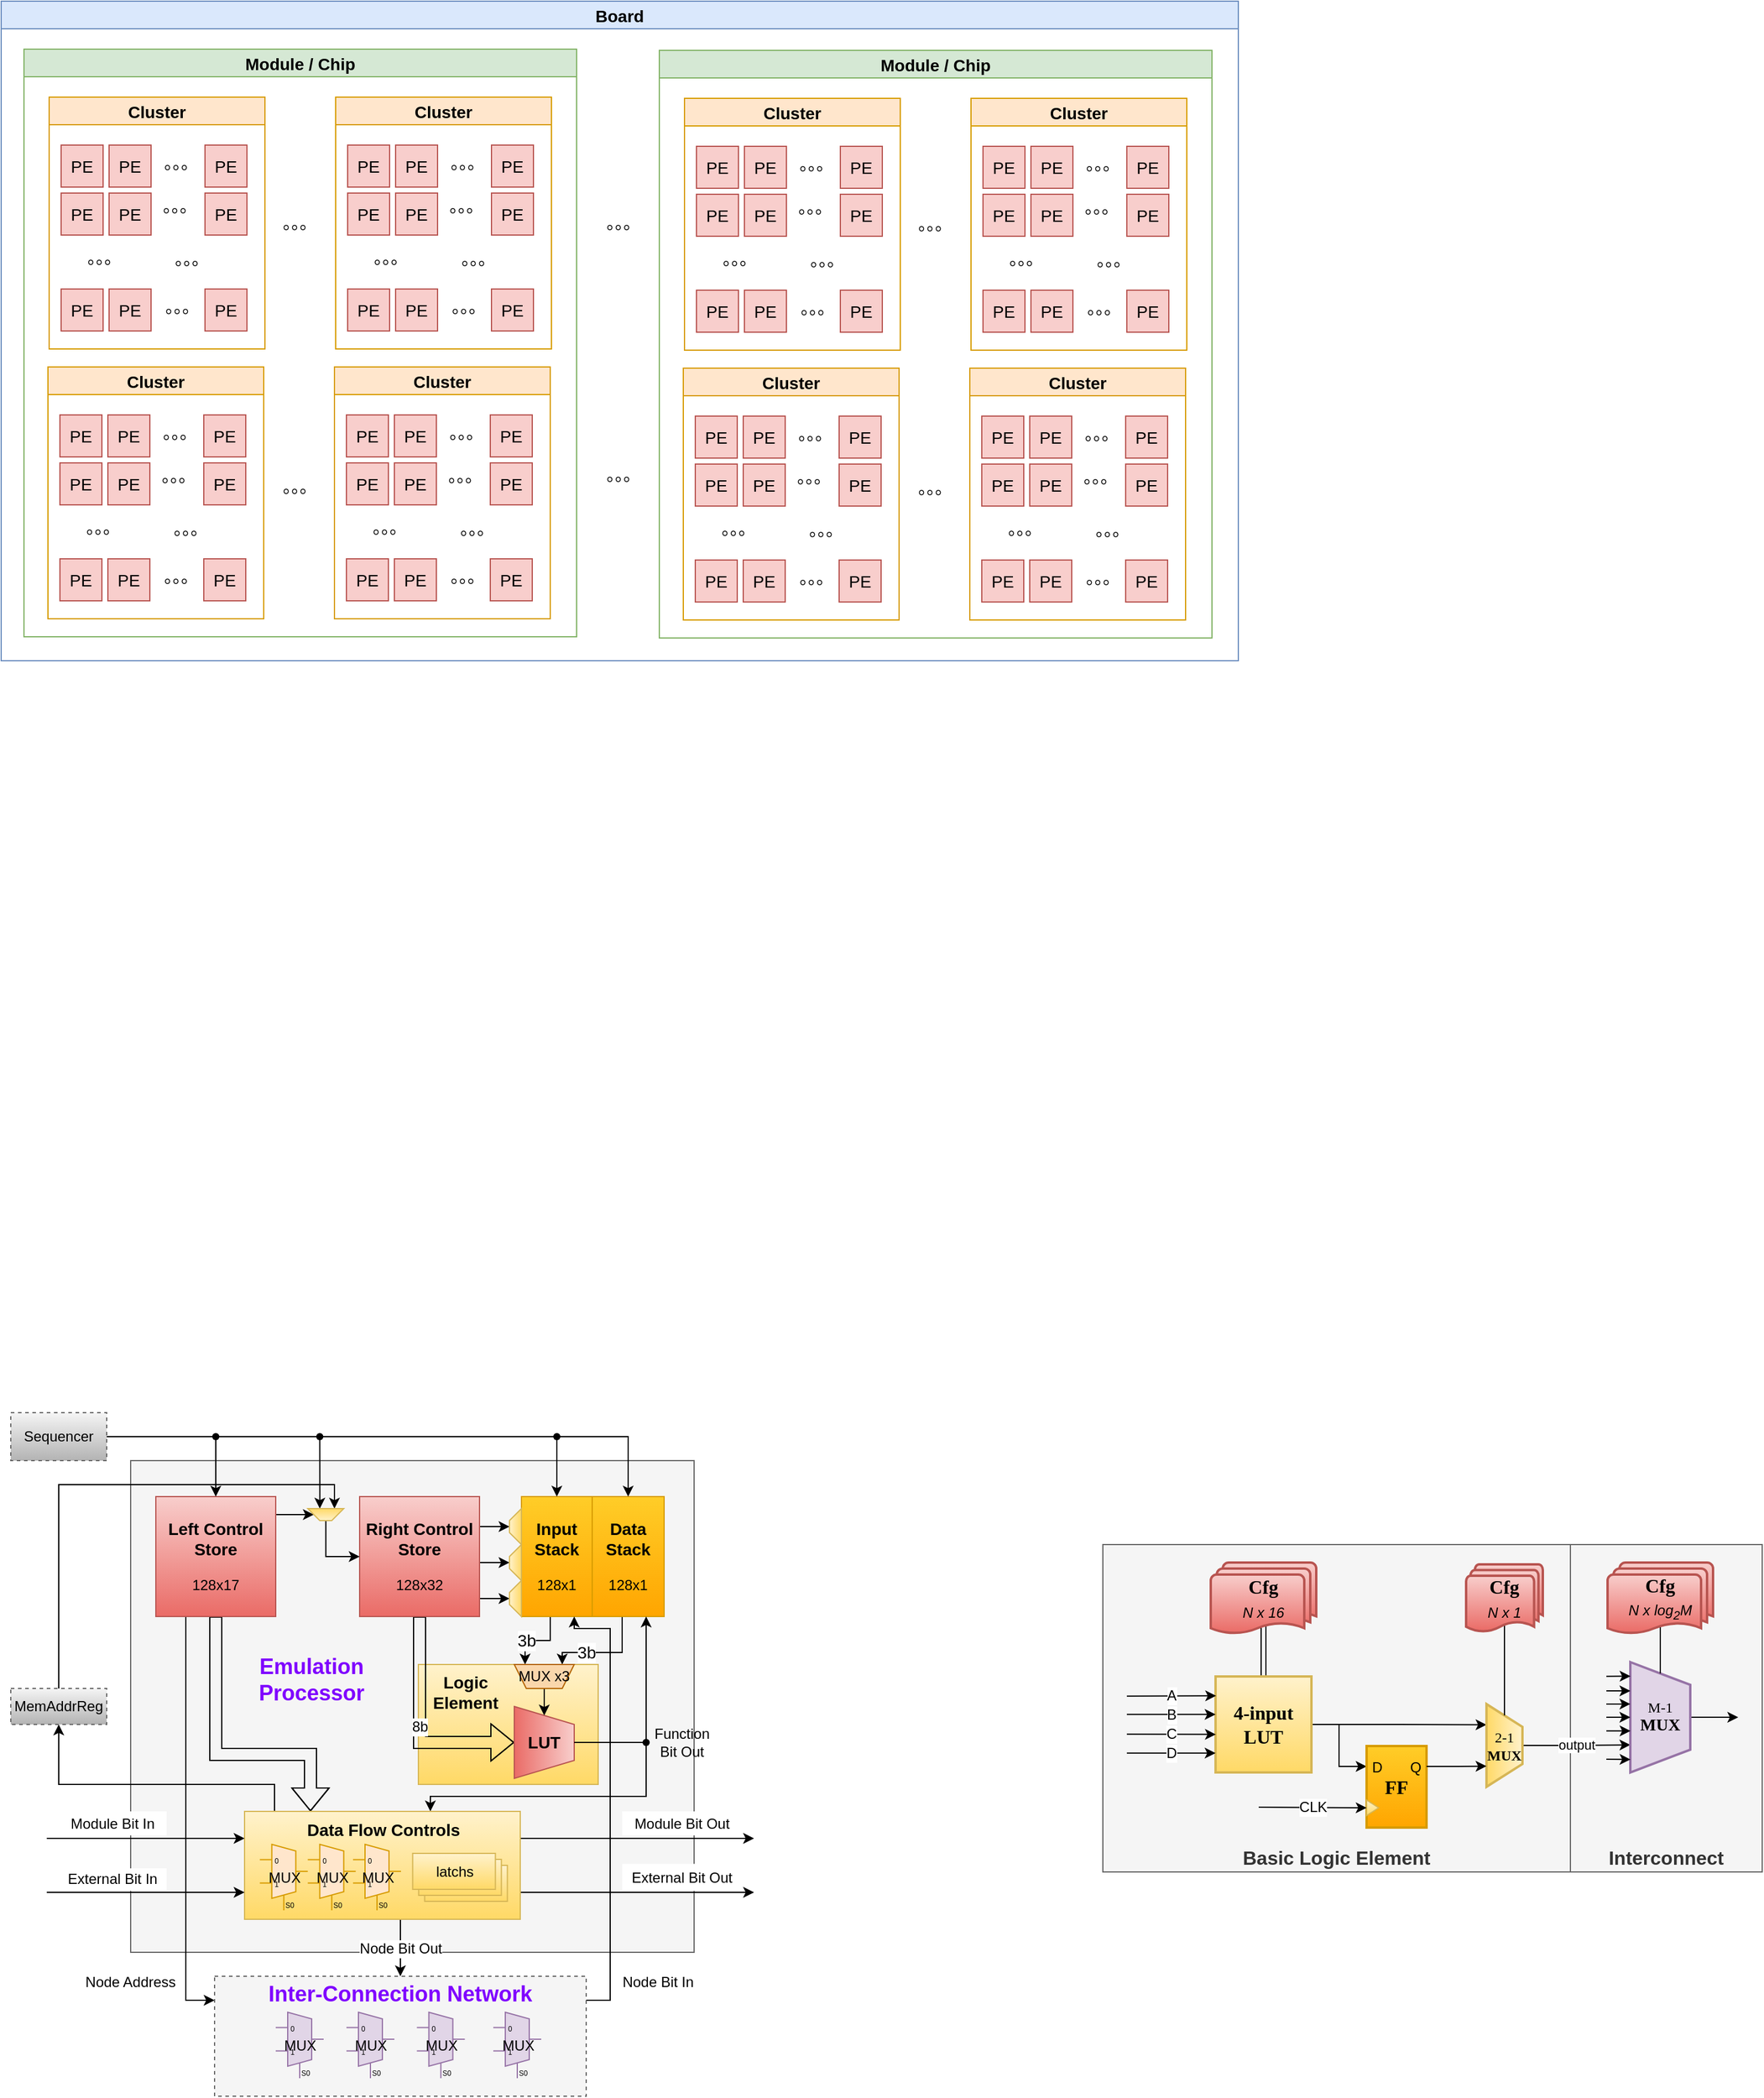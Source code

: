 <mxfile version="26.0.3">
  <diagram name="第 1 页" id="XUbEhQ1bskCTZdBXs4Iz">
    <mxGraphModel dx="875" dy="464" grid="1" gridSize="10" guides="1" tooltips="1" connect="1" arrows="1" fold="1" page="1" pageScale="1" pageWidth="827" pageHeight="1169" math="0" shadow="0">
      <root>
        <mxCell id="0" />
        <mxCell id="1" parent="0" />
        <mxCell id="OTiE1DgUsNXGizuFciAO-31" value="Interconnect" style="rounded=0;whiteSpace=wrap;html=1;fillColor=#f5f5f5;fontColor=#333333;strokeColor=#666666;verticalAlign=bottom;fontSize=16;fontStyle=1" vertex="1" parent="1">
          <mxGeometry x="1350" y="1327" width="160" height="273" as="geometry" />
        </mxCell>
        <mxCell id="OTiE1DgUsNXGizuFciAO-27" value="Basic Logic Element" style="rounded=0;whiteSpace=wrap;html=1;fillColor=#f5f5f5;fontColor=#333333;strokeColor=#666666;verticalAlign=bottom;fontSize=16;fontStyle=1" vertex="1" parent="1">
          <mxGeometry x="960" y="1327" width="390" height="273" as="geometry" />
        </mxCell>
        <mxCell id="D74TR6SnFDzBrUBwtWsB-272" value="" style="rounded=0;whiteSpace=wrap;html=1;fillColor=#f5f5f5;strokeColor=#666666;verticalAlign=middle;fontColor=#333333;" parent="1" vertex="1">
          <mxGeometry x="149" y="1257" width="470" height="410" as="geometry" />
        </mxCell>
        <mxCell id="D74TR6SnFDzBrUBwtWsB-273" style="edgeStyle=orthogonalEdgeStyle;rounded=0;orthogonalLoop=1;jettySize=auto;html=1;fontSize=12;endArrow=classic;endFill=1;" parent="1" source="D74TR6SnFDzBrUBwtWsB-444" target="D74TR6SnFDzBrUBwtWsB-429" edge="1">
          <mxGeometry relative="1" as="geometry">
            <mxPoint x="539" y="1597" as="targetPoint" />
            <mxPoint x="609" y="1587" as="sourcePoint" />
            <Array as="points">
              <mxPoint x="579" y="1537" />
              <mxPoint x="399" y="1537" />
            </Array>
          </mxGeometry>
        </mxCell>
        <mxCell id="D74TR6SnFDzBrUBwtWsB-274" value="" style="rounded=0;whiteSpace=wrap;html=1;fillColor=#fff2cc;gradientColor=#ffd966;strokeColor=#d6b656;verticalAlign=middle;" parent="1" vertex="1">
          <mxGeometry x="389" y="1427" width="150" height="100" as="geometry" />
        </mxCell>
        <mxCell id="D74TR6SnFDzBrUBwtWsB-275" value="Board" style="swimlane;strokeColor=#6c8ebf;fontSize=14;fillColor=#dae8fc;" parent="1" vertex="1">
          <mxGeometry x="41" y="40" width="1032" height="550" as="geometry" />
        </mxCell>
        <mxCell id="D74TR6SnFDzBrUBwtWsB-276" value="Module / Chip" style="swimlane;strokeColor=#82b366;fontSize=14;fillColor=#d5e8d4;" parent="D74TR6SnFDzBrUBwtWsB-275" vertex="1">
          <mxGeometry x="19" y="40" width="461" height="490" as="geometry" />
        </mxCell>
        <mxCell id="D74TR6SnFDzBrUBwtWsB-277" value="Cluster" style="swimlane;strokeColor=#d79b00;fontSize=14;fillColor=#ffe6cc;" parent="D74TR6SnFDzBrUBwtWsB-276" vertex="1">
          <mxGeometry x="21" y="40" width="180" height="210" as="geometry" />
        </mxCell>
        <mxCell id="D74TR6SnFDzBrUBwtWsB-278" value="PE" style="whiteSpace=wrap;html=1;aspect=fixed;strokeColor=#b85450;fontSize=14;fillColor=#f8cecc;" parent="D74TR6SnFDzBrUBwtWsB-277" vertex="1">
          <mxGeometry x="10" y="40" width="35" height="35" as="geometry" />
        </mxCell>
        <mxCell id="D74TR6SnFDzBrUBwtWsB-279" value="PE" style="whiteSpace=wrap;html=1;aspect=fixed;strokeColor=#b85450;fontSize=14;fillColor=#f8cecc;" parent="D74TR6SnFDzBrUBwtWsB-277" vertex="1">
          <mxGeometry x="50" y="40" width="35" height="35" as="geometry" />
        </mxCell>
        <mxCell id="D74TR6SnFDzBrUBwtWsB-280" value="PE" style="whiteSpace=wrap;html=1;aspect=fixed;strokeColor=#b85450;fontSize=14;fillColor=#f8cecc;" parent="D74TR6SnFDzBrUBwtWsB-277" vertex="1">
          <mxGeometry x="130" y="40" width="35" height="35" as="geometry" />
        </mxCell>
        <mxCell id="D74TR6SnFDzBrUBwtWsB-281" value="PE" style="whiteSpace=wrap;html=1;aspect=fixed;strokeColor=#b85450;fontSize=14;fillColor=#f8cecc;" parent="D74TR6SnFDzBrUBwtWsB-277" vertex="1">
          <mxGeometry x="10" y="80" width="35" height="35" as="geometry" />
        </mxCell>
        <mxCell id="D74TR6SnFDzBrUBwtWsB-282" value="PE" style="whiteSpace=wrap;html=1;aspect=fixed;strokeColor=#b85450;fontSize=14;fillColor=#f8cecc;" parent="D74TR6SnFDzBrUBwtWsB-277" vertex="1">
          <mxGeometry x="50" y="80" width="35" height="35" as="geometry" />
        </mxCell>
        <mxCell id="D74TR6SnFDzBrUBwtWsB-283" value="PE" style="whiteSpace=wrap;html=1;aspect=fixed;strokeColor=#b85450;fontSize=14;fillColor=#f8cecc;" parent="D74TR6SnFDzBrUBwtWsB-277" vertex="1">
          <mxGeometry x="130" y="80" width="35" height="35" as="geometry" />
        </mxCell>
        <mxCell id="D74TR6SnFDzBrUBwtWsB-284" value="PE" style="whiteSpace=wrap;html=1;aspect=fixed;strokeColor=#b85450;fontSize=14;fillColor=#f8cecc;" parent="D74TR6SnFDzBrUBwtWsB-277" vertex="1">
          <mxGeometry x="10" y="160" width="35" height="35" as="geometry" />
        </mxCell>
        <mxCell id="D74TR6SnFDzBrUBwtWsB-285" value="PE" style="whiteSpace=wrap;html=1;aspect=fixed;strokeColor=#b85450;fontSize=14;fillColor=#f8cecc;" parent="D74TR6SnFDzBrUBwtWsB-277" vertex="1">
          <mxGeometry x="50" y="160" width="35" height="35" as="geometry" />
        </mxCell>
        <mxCell id="D74TR6SnFDzBrUBwtWsB-286" value="PE" style="whiteSpace=wrap;html=1;aspect=fixed;strokeColor=#b85450;fontSize=14;fillColor=#f8cecc;" parent="D74TR6SnFDzBrUBwtWsB-277" vertex="1">
          <mxGeometry x="130" y="160" width="35" height="35" as="geometry" />
        </mxCell>
        <mxCell id="D74TR6SnFDzBrUBwtWsB-287" value="。。。" style="text;html=1;strokeColor=none;fillColor=none;align=center;verticalAlign=middle;whiteSpace=wrap;rounded=0;fontSize=14;fontColor=#000000;" parent="D74TR6SnFDzBrUBwtWsB-277" vertex="1">
          <mxGeometry x="90" y="40" width="40" height="30" as="geometry" />
        </mxCell>
        <mxCell id="D74TR6SnFDzBrUBwtWsB-288" value="。。。" style="text;html=1;strokeColor=none;fillColor=none;align=center;verticalAlign=middle;whiteSpace=wrap;rounded=0;fontSize=14;fontColor=#000000;" parent="D74TR6SnFDzBrUBwtWsB-277" vertex="1">
          <mxGeometry x="89" y="76" width="40" height="30" as="geometry" />
        </mxCell>
        <mxCell id="D74TR6SnFDzBrUBwtWsB-289" value="。。。" style="text;html=1;strokeColor=none;fillColor=none;align=center;verticalAlign=middle;whiteSpace=wrap;rounded=0;fontSize=14;fontColor=#000000;" parent="D74TR6SnFDzBrUBwtWsB-277" vertex="1">
          <mxGeometry x="91" y="160" width="40" height="30" as="geometry" />
        </mxCell>
        <mxCell id="D74TR6SnFDzBrUBwtWsB-290" value="。。。" style="text;html=1;strokeColor=none;fillColor=none;align=center;verticalAlign=middle;whiteSpace=wrap;rounded=0;fontSize=14;fontColor=#000000;" parent="D74TR6SnFDzBrUBwtWsB-277" vertex="1">
          <mxGeometry x="26" y="119" width="40" height="30" as="geometry" />
        </mxCell>
        <mxCell id="D74TR6SnFDzBrUBwtWsB-291" value="。。。" style="text;html=1;strokeColor=none;fillColor=none;align=center;verticalAlign=middle;whiteSpace=wrap;rounded=0;fontSize=14;fontColor=#000000;" parent="D74TR6SnFDzBrUBwtWsB-277" vertex="1">
          <mxGeometry x="99" y="120" width="40" height="30" as="geometry" />
        </mxCell>
        <mxCell id="D74TR6SnFDzBrUBwtWsB-292" value="。。。" style="text;html=1;strokeColor=none;fillColor=none;align=center;verticalAlign=middle;whiteSpace=wrap;rounded=0;fontSize=14;fontColor=#000000;" parent="D74TR6SnFDzBrUBwtWsB-276" vertex="1">
          <mxGeometry x="210" y="130" width="40" height="30" as="geometry" />
        </mxCell>
        <mxCell id="D74TR6SnFDzBrUBwtWsB-293" value="。。。" style="text;html=1;strokeColor=none;fillColor=none;align=center;verticalAlign=middle;whiteSpace=wrap;rounded=0;fontSize=14;fontColor=#000000;" parent="D74TR6SnFDzBrUBwtWsB-276" vertex="1">
          <mxGeometry x="210" y="350" width="40" height="30" as="geometry" />
        </mxCell>
        <mxCell id="D74TR6SnFDzBrUBwtWsB-294" value="Cluster" style="swimlane;strokeColor=#d79b00;fontSize=14;fillColor=#ffe6cc;" parent="D74TR6SnFDzBrUBwtWsB-276" vertex="1">
          <mxGeometry x="260" y="40" width="180" height="210" as="geometry" />
        </mxCell>
        <mxCell id="D74TR6SnFDzBrUBwtWsB-295" value="PE" style="whiteSpace=wrap;html=1;aspect=fixed;strokeColor=#b85450;fontSize=14;fillColor=#f8cecc;" parent="D74TR6SnFDzBrUBwtWsB-294" vertex="1">
          <mxGeometry x="10" y="40" width="35" height="35" as="geometry" />
        </mxCell>
        <mxCell id="D74TR6SnFDzBrUBwtWsB-296" value="PE" style="whiteSpace=wrap;html=1;aspect=fixed;strokeColor=#b85450;fontSize=14;fillColor=#f8cecc;" parent="D74TR6SnFDzBrUBwtWsB-294" vertex="1">
          <mxGeometry x="50" y="40" width="35" height="35" as="geometry" />
        </mxCell>
        <mxCell id="D74TR6SnFDzBrUBwtWsB-297" value="PE" style="whiteSpace=wrap;html=1;aspect=fixed;strokeColor=#b85450;fontSize=14;fillColor=#f8cecc;" parent="D74TR6SnFDzBrUBwtWsB-294" vertex="1">
          <mxGeometry x="130" y="40" width="35" height="35" as="geometry" />
        </mxCell>
        <mxCell id="D74TR6SnFDzBrUBwtWsB-298" value="PE" style="whiteSpace=wrap;html=1;aspect=fixed;strokeColor=#b85450;fontSize=14;fillColor=#f8cecc;" parent="D74TR6SnFDzBrUBwtWsB-294" vertex="1">
          <mxGeometry x="10" y="80" width="35" height="35" as="geometry" />
        </mxCell>
        <mxCell id="D74TR6SnFDzBrUBwtWsB-299" value="PE" style="whiteSpace=wrap;html=1;aspect=fixed;strokeColor=#b85450;fontSize=14;fillColor=#f8cecc;" parent="D74TR6SnFDzBrUBwtWsB-294" vertex="1">
          <mxGeometry x="50" y="80" width="35" height="35" as="geometry" />
        </mxCell>
        <mxCell id="D74TR6SnFDzBrUBwtWsB-300" value="PE" style="whiteSpace=wrap;html=1;aspect=fixed;strokeColor=#b85450;fontSize=14;fillColor=#f8cecc;" parent="D74TR6SnFDzBrUBwtWsB-294" vertex="1">
          <mxGeometry x="130" y="80" width="35" height="35" as="geometry" />
        </mxCell>
        <mxCell id="D74TR6SnFDzBrUBwtWsB-301" value="PE" style="whiteSpace=wrap;html=1;aspect=fixed;strokeColor=#b85450;fontSize=14;fillColor=#f8cecc;" parent="D74TR6SnFDzBrUBwtWsB-294" vertex="1">
          <mxGeometry x="10" y="160" width="35" height="35" as="geometry" />
        </mxCell>
        <mxCell id="D74TR6SnFDzBrUBwtWsB-302" value="PE" style="whiteSpace=wrap;html=1;aspect=fixed;strokeColor=#b85450;fontSize=14;fillColor=#f8cecc;" parent="D74TR6SnFDzBrUBwtWsB-294" vertex="1">
          <mxGeometry x="50" y="160" width="35" height="35" as="geometry" />
        </mxCell>
        <mxCell id="D74TR6SnFDzBrUBwtWsB-303" value="PE" style="whiteSpace=wrap;html=1;aspect=fixed;strokeColor=#b85450;fontSize=14;fillColor=#f8cecc;" parent="D74TR6SnFDzBrUBwtWsB-294" vertex="1">
          <mxGeometry x="130" y="160" width="35" height="35" as="geometry" />
        </mxCell>
        <mxCell id="D74TR6SnFDzBrUBwtWsB-304" value="。。。" style="text;html=1;strokeColor=none;fillColor=none;align=center;verticalAlign=middle;whiteSpace=wrap;rounded=0;fontSize=14;fontColor=#000000;" parent="D74TR6SnFDzBrUBwtWsB-294" vertex="1">
          <mxGeometry x="90" y="40" width="40" height="30" as="geometry" />
        </mxCell>
        <mxCell id="D74TR6SnFDzBrUBwtWsB-305" value="。。。" style="text;html=1;strokeColor=none;fillColor=none;align=center;verticalAlign=middle;whiteSpace=wrap;rounded=0;fontSize=14;fontColor=#000000;" parent="D74TR6SnFDzBrUBwtWsB-294" vertex="1">
          <mxGeometry x="89" y="76" width="40" height="30" as="geometry" />
        </mxCell>
        <mxCell id="D74TR6SnFDzBrUBwtWsB-306" value="。。。" style="text;html=1;strokeColor=none;fillColor=none;align=center;verticalAlign=middle;whiteSpace=wrap;rounded=0;fontSize=14;fontColor=#000000;" parent="D74TR6SnFDzBrUBwtWsB-294" vertex="1">
          <mxGeometry x="91" y="160" width="40" height="30" as="geometry" />
        </mxCell>
        <mxCell id="D74TR6SnFDzBrUBwtWsB-307" value="。。。" style="text;html=1;strokeColor=none;fillColor=none;align=center;verticalAlign=middle;whiteSpace=wrap;rounded=0;fontSize=14;fontColor=#000000;" parent="D74TR6SnFDzBrUBwtWsB-294" vertex="1">
          <mxGeometry x="26" y="119" width="40" height="30" as="geometry" />
        </mxCell>
        <mxCell id="D74TR6SnFDzBrUBwtWsB-308" value="。。。" style="text;html=1;strokeColor=none;fillColor=none;align=center;verticalAlign=middle;whiteSpace=wrap;rounded=0;fontSize=14;fontColor=#000000;" parent="D74TR6SnFDzBrUBwtWsB-294" vertex="1">
          <mxGeometry x="99" y="120" width="40" height="30" as="geometry" />
        </mxCell>
        <mxCell id="D74TR6SnFDzBrUBwtWsB-309" value="Cluster" style="swimlane;strokeColor=#d79b00;fontSize=14;fillColor=#ffe6cc;" parent="D74TR6SnFDzBrUBwtWsB-276" vertex="1">
          <mxGeometry x="20" y="265" width="180" height="210" as="geometry" />
        </mxCell>
        <mxCell id="D74TR6SnFDzBrUBwtWsB-310" value="PE" style="whiteSpace=wrap;html=1;aspect=fixed;strokeColor=#b85450;fontSize=14;fillColor=#f8cecc;" parent="D74TR6SnFDzBrUBwtWsB-309" vertex="1">
          <mxGeometry x="10" y="40" width="35" height="35" as="geometry" />
        </mxCell>
        <mxCell id="D74TR6SnFDzBrUBwtWsB-311" value="PE" style="whiteSpace=wrap;html=1;aspect=fixed;strokeColor=#b85450;fontSize=14;fillColor=#f8cecc;" parent="D74TR6SnFDzBrUBwtWsB-309" vertex="1">
          <mxGeometry x="50" y="40" width="35" height="35" as="geometry" />
        </mxCell>
        <mxCell id="D74TR6SnFDzBrUBwtWsB-312" value="PE" style="whiteSpace=wrap;html=1;aspect=fixed;strokeColor=#b85450;fontSize=14;fillColor=#f8cecc;" parent="D74TR6SnFDzBrUBwtWsB-309" vertex="1">
          <mxGeometry x="130" y="40" width="35" height="35" as="geometry" />
        </mxCell>
        <mxCell id="D74TR6SnFDzBrUBwtWsB-313" value="PE" style="whiteSpace=wrap;html=1;aspect=fixed;strokeColor=#b85450;fontSize=14;fillColor=#f8cecc;" parent="D74TR6SnFDzBrUBwtWsB-309" vertex="1">
          <mxGeometry x="10" y="80" width="35" height="35" as="geometry" />
        </mxCell>
        <mxCell id="D74TR6SnFDzBrUBwtWsB-314" value="PE" style="whiteSpace=wrap;html=1;aspect=fixed;strokeColor=#b85450;fontSize=14;fillColor=#f8cecc;" parent="D74TR6SnFDzBrUBwtWsB-309" vertex="1">
          <mxGeometry x="50" y="80" width="35" height="35" as="geometry" />
        </mxCell>
        <mxCell id="D74TR6SnFDzBrUBwtWsB-315" value="PE" style="whiteSpace=wrap;html=1;aspect=fixed;strokeColor=#b85450;fontSize=14;fillColor=#f8cecc;" parent="D74TR6SnFDzBrUBwtWsB-309" vertex="1">
          <mxGeometry x="130" y="80" width="35" height="35" as="geometry" />
        </mxCell>
        <mxCell id="D74TR6SnFDzBrUBwtWsB-316" value="PE" style="whiteSpace=wrap;html=1;aspect=fixed;strokeColor=#b85450;fontSize=14;fillColor=#f8cecc;" parent="D74TR6SnFDzBrUBwtWsB-309" vertex="1">
          <mxGeometry x="10" y="160" width="35" height="35" as="geometry" />
        </mxCell>
        <mxCell id="D74TR6SnFDzBrUBwtWsB-317" value="PE" style="whiteSpace=wrap;html=1;aspect=fixed;strokeColor=#b85450;fontSize=14;fillColor=#f8cecc;" parent="D74TR6SnFDzBrUBwtWsB-309" vertex="1">
          <mxGeometry x="50" y="160" width="35" height="35" as="geometry" />
        </mxCell>
        <mxCell id="D74TR6SnFDzBrUBwtWsB-318" value="PE" style="whiteSpace=wrap;html=1;aspect=fixed;strokeColor=#b85450;fontSize=14;fillColor=#f8cecc;" parent="D74TR6SnFDzBrUBwtWsB-309" vertex="1">
          <mxGeometry x="130" y="160" width="35" height="35" as="geometry" />
        </mxCell>
        <mxCell id="D74TR6SnFDzBrUBwtWsB-319" value="。。。" style="text;html=1;strokeColor=none;fillColor=none;align=center;verticalAlign=middle;whiteSpace=wrap;rounded=0;fontSize=14;fontColor=#000000;" parent="D74TR6SnFDzBrUBwtWsB-309" vertex="1">
          <mxGeometry x="90" y="40" width="40" height="30" as="geometry" />
        </mxCell>
        <mxCell id="D74TR6SnFDzBrUBwtWsB-320" value="。。。" style="text;html=1;strokeColor=none;fillColor=none;align=center;verticalAlign=middle;whiteSpace=wrap;rounded=0;fontSize=14;fontColor=#000000;" parent="D74TR6SnFDzBrUBwtWsB-309" vertex="1">
          <mxGeometry x="89" y="76" width="40" height="30" as="geometry" />
        </mxCell>
        <mxCell id="D74TR6SnFDzBrUBwtWsB-321" value="。。。" style="text;html=1;strokeColor=none;fillColor=none;align=center;verticalAlign=middle;whiteSpace=wrap;rounded=0;fontSize=14;fontColor=#000000;" parent="D74TR6SnFDzBrUBwtWsB-309" vertex="1">
          <mxGeometry x="91" y="160" width="40" height="30" as="geometry" />
        </mxCell>
        <mxCell id="D74TR6SnFDzBrUBwtWsB-322" value="。。。" style="text;html=1;strokeColor=none;fillColor=none;align=center;verticalAlign=middle;whiteSpace=wrap;rounded=0;fontSize=14;fontColor=#000000;" parent="D74TR6SnFDzBrUBwtWsB-309" vertex="1">
          <mxGeometry x="26" y="119" width="40" height="30" as="geometry" />
        </mxCell>
        <mxCell id="D74TR6SnFDzBrUBwtWsB-323" value="。。。" style="text;html=1;strokeColor=none;fillColor=none;align=center;verticalAlign=middle;whiteSpace=wrap;rounded=0;fontSize=14;fontColor=#000000;" parent="D74TR6SnFDzBrUBwtWsB-309" vertex="1">
          <mxGeometry x="99" y="120" width="40" height="30" as="geometry" />
        </mxCell>
        <mxCell id="D74TR6SnFDzBrUBwtWsB-324" value="Cluster" style="swimlane;strokeColor=#d79b00;fontSize=14;fillColor=#ffe6cc;" parent="D74TR6SnFDzBrUBwtWsB-276" vertex="1">
          <mxGeometry x="259" y="265" width="180" height="210" as="geometry" />
        </mxCell>
        <mxCell id="D74TR6SnFDzBrUBwtWsB-325" value="PE" style="whiteSpace=wrap;html=1;aspect=fixed;strokeColor=#b85450;fontSize=14;fillColor=#f8cecc;" parent="D74TR6SnFDzBrUBwtWsB-324" vertex="1">
          <mxGeometry x="10" y="40" width="35" height="35" as="geometry" />
        </mxCell>
        <mxCell id="D74TR6SnFDzBrUBwtWsB-326" value="PE" style="whiteSpace=wrap;html=1;aspect=fixed;strokeColor=#b85450;fontSize=14;fillColor=#f8cecc;" parent="D74TR6SnFDzBrUBwtWsB-324" vertex="1">
          <mxGeometry x="50" y="40" width="35" height="35" as="geometry" />
        </mxCell>
        <mxCell id="D74TR6SnFDzBrUBwtWsB-327" value="PE" style="whiteSpace=wrap;html=1;aspect=fixed;strokeColor=#b85450;fontSize=14;fillColor=#f8cecc;" parent="D74TR6SnFDzBrUBwtWsB-324" vertex="1">
          <mxGeometry x="130" y="40" width="35" height="35" as="geometry" />
        </mxCell>
        <mxCell id="D74TR6SnFDzBrUBwtWsB-328" value="PE" style="whiteSpace=wrap;html=1;aspect=fixed;strokeColor=#b85450;fontSize=14;fillColor=#f8cecc;" parent="D74TR6SnFDzBrUBwtWsB-324" vertex="1">
          <mxGeometry x="10" y="80" width="35" height="35" as="geometry" />
        </mxCell>
        <mxCell id="D74TR6SnFDzBrUBwtWsB-329" value="PE" style="whiteSpace=wrap;html=1;aspect=fixed;strokeColor=#b85450;fontSize=14;fillColor=#f8cecc;" parent="D74TR6SnFDzBrUBwtWsB-324" vertex="1">
          <mxGeometry x="50" y="80" width="35" height="35" as="geometry" />
        </mxCell>
        <mxCell id="D74TR6SnFDzBrUBwtWsB-330" value="PE" style="whiteSpace=wrap;html=1;aspect=fixed;strokeColor=#b85450;fontSize=14;fillColor=#f8cecc;" parent="D74TR6SnFDzBrUBwtWsB-324" vertex="1">
          <mxGeometry x="130" y="80" width="35" height="35" as="geometry" />
        </mxCell>
        <mxCell id="D74TR6SnFDzBrUBwtWsB-331" value="PE" style="whiteSpace=wrap;html=1;aspect=fixed;strokeColor=#b85450;fontSize=14;fillColor=#f8cecc;" parent="D74TR6SnFDzBrUBwtWsB-324" vertex="1">
          <mxGeometry x="10" y="160" width="35" height="35" as="geometry" />
        </mxCell>
        <mxCell id="D74TR6SnFDzBrUBwtWsB-332" value="PE" style="whiteSpace=wrap;html=1;aspect=fixed;strokeColor=#b85450;fontSize=14;fillColor=#f8cecc;" parent="D74TR6SnFDzBrUBwtWsB-324" vertex="1">
          <mxGeometry x="50" y="160" width="35" height="35" as="geometry" />
        </mxCell>
        <mxCell id="D74TR6SnFDzBrUBwtWsB-333" value="PE" style="whiteSpace=wrap;html=1;aspect=fixed;strokeColor=#b85450;fontSize=14;fillColor=#f8cecc;" parent="D74TR6SnFDzBrUBwtWsB-324" vertex="1">
          <mxGeometry x="130" y="160" width="35" height="35" as="geometry" />
        </mxCell>
        <mxCell id="D74TR6SnFDzBrUBwtWsB-334" value="。。。" style="text;html=1;strokeColor=none;fillColor=none;align=center;verticalAlign=middle;whiteSpace=wrap;rounded=0;fontSize=14;fontColor=#000000;" parent="D74TR6SnFDzBrUBwtWsB-324" vertex="1">
          <mxGeometry x="90" y="40" width="40" height="30" as="geometry" />
        </mxCell>
        <mxCell id="D74TR6SnFDzBrUBwtWsB-335" value="。。。" style="text;html=1;strokeColor=none;fillColor=none;align=center;verticalAlign=middle;whiteSpace=wrap;rounded=0;fontSize=14;fontColor=#000000;" parent="D74TR6SnFDzBrUBwtWsB-324" vertex="1">
          <mxGeometry x="89" y="76" width="40" height="30" as="geometry" />
        </mxCell>
        <mxCell id="D74TR6SnFDzBrUBwtWsB-336" value="。。。" style="text;html=1;strokeColor=none;fillColor=none;align=center;verticalAlign=middle;whiteSpace=wrap;rounded=0;fontSize=14;fontColor=#000000;" parent="D74TR6SnFDzBrUBwtWsB-324" vertex="1">
          <mxGeometry x="91" y="160" width="40" height="30" as="geometry" />
        </mxCell>
        <mxCell id="D74TR6SnFDzBrUBwtWsB-337" value="。。。" style="text;html=1;strokeColor=none;fillColor=none;align=center;verticalAlign=middle;whiteSpace=wrap;rounded=0;fontSize=14;fontColor=#000000;" parent="D74TR6SnFDzBrUBwtWsB-324" vertex="1">
          <mxGeometry x="26" y="119" width="40" height="30" as="geometry" />
        </mxCell>
        <mxCell id="D74TR6SnFDzBrUBwtWsB-338" value="。。。" style="text;html=1;strokeColor=none;fillColor=none;align=center;verticalAlign=middle;whiteSpace=wrap;rounded=0;fontSize=14;fontColor=#000000;" parent="D74TR6SnFDzBrUBwtWsB-324" vertex="1">
          <mxGeometry x="99" y="120" width="40" height="30" as="geometry" />
        </mxCell>
        <mxCell id="D74TR6SnFDzBrUBwtWsB-339" value="。。。" style="text;html=1;strokeColor=none;fillColor=none;align=center;verticalAlign=middle;whiteSpace=wrap;rounded=0;fontSize=14;fontColor=#000000;" parent="D74TR6SnFDzBrUBwtWsB-275" vertex="1">
          <mxGeometry x="499" y="170" width="40" height="30" as="geometry" />
        </mxCell>
        <mxCell id="D74TR6SnFDzBrUBwtWsB-340" value="。。。" style="text;html=1;strokeColor=none;fillColor=none;align=center;verticalAlign=middle;whiteSpace=wrap;rounded=0;fontSize=14;fontColor=#000000;" parent="D74TR6SnFDzBrUBwtWsB-275" vertex="1">
          <mxGeometry x="499" y="380" width="40" height="30" as="geometry" />
        </mxCell>
        <mxCell id="D74TR6SnFDzBrUBwtWsB-341" value="Module / Chip" style="swimlane;strokeColor=#82b366;fontSize=14;fillColor=#d5e8d4;" parent="D74TR6SnFDzBrUBwtWsB-275" vertex="1">
          <mxGeometry x="549" y="41" width="461" height="490" as="geometry" />
        </mxCell>
        <mxCell id="D74TR6SnFDzBrUBwtWsB-342" value="Cluster" style="swimlane;strokeColor=#d79b00;fontSize=14;fillColor=#ffe6cc;" parent="D74TR6SnFDzBrUBwtWsB-341" vertex="1">
          <mxGeometry x="21" y="40" width="180" height="210" as="geometry" />
        </mxCell>
        <mxCell id="D74TR6SnFDzBrUBwtWsB-343" value="PE" style="whiteSpace=wrap;html=1;aspect=fixed;strokeColor=#b85450;fontSize=14;fillColor=#f8cecc;" parent="D74TR6SnFDzBrUBwtWsB-342" vertex="1">
          <mxGeometry x="10" y="40" width="35" height="35" as="geometry" />
        </mxCell>
        <mxCell id="D74TR6SnFDzBrUBwtWsB-344" value="PE" style="whiteSpace=wrap;html=1;aspect=fixed;strokeColor=#b85450;fontSize=14;fillColor=#f8cecc;" parent="D74TR6SnFDzBrUBwtWsB-342" vertex="1">
          <mxGeometry x="50" y="40" width="35" height="35" as="geometry" />
        </mxCell>
        <mxCell id="D74TR6SnFDzBrUBwtWsB-345" value="PE" style="whiteSpace=wrap;html=1;aspect=fixed;strokeColor=#b85450;fontSize=14;fillColor=#f8cecc;" parent="D74TR6SnFDzBrUBwtWsB-342" vertex="1">
          <mxGeometry x="130" y="40" width="35" height="35" as="geometry" />
        </mxCell>
        <mxCell id="D74TR6SnFDzBrUBwtWsB-346" value="PE" style="whiteSpace=wrap;html=1;aspect=fixed;strokeColor=#b85450;fontSize=14;fillColor=#f8cecc;" parent="D74TR6SnFDzBrUBwtWsB-342" vertex="1">
          <mxGeometry x="10" y="80" width="35" height="35" as="geometry" />
        </mxCell>
        <mxCell id="D74TR6SnFDzBrUBwtWsB-347" value="PE" style="whiteSpace=wrap;html=1;aspect=fixed;strokeColor=#b85450;fontSize=14;fillColor=#f8cecc;" parent="D74TR6SnFDzBrUBwtWsB-342" vertex="1">
          <mxGeometry x="50" y="80" width="35" height="35" as="geometry" />
        </mxCell>
        <mxCell id="D74TR6SnFDzBrUBwtWsB-348" value="PE" style="whiteSpace=wrap;html=1;aspect=fixed;strokeColor=#b85450;fontSize=14;fillColor=#f8cecc;" parent="D74TR6SnFDzBrUBwtWsB-342" vertex="1">
          <mxGeometry x="130" y="80" width="35" height="35" as="geometry" />
        </mxCell>
        <mxCell id="D74TR6SnFDzBrUBwtWsB-349" value="PE" style="whiteSpace=wrap;html=1;aspect=fixed;strokeColor=#b85450;fontSize=14;fillColor=#f8cecc;" parent="D74TR6SnFDzBrUBwtWsB-342" vertex="1">
          <mxGeometry x="10" y="160" width="35" height="35" as="geometry" />
        </mxCell>
        <mxCell id="D74TR6SnFDzBrUBwtWsB-350" value="PE" style="whiteSpace=wrap;html=1;aspect=fixed;strokeColor=#b85450;fontSize=14;fillColor=#f8cecc;" parent="D74TR6SnFDzBrUBwtWsB-342" vertex="1">
          <mxGeometry x="50" y="160" width="35" height="35" as="geometry" />
        </mxCell>
        <mxCell id="D74TR6SnFDzBrUBwtWsB-351" value="PE" style="whiteSpace=wrap;html=1;aspect=fixed;strokeColor=#b85450;fontSize=14;fillColor=#f8cecc;" parent="D74TR6SnFDzBrUBwtWsB-342" vertex="1">
          <mxGeometry x="130" y="160" width="35" height="35" as="geometry" />
        </mxCell>
        <mxCell id="D74TR6SnFDzBrUBwtWsB-352" value="。。。" style="text;html=1;strokeColor=none;fillColor=none;align=center;verticalAlign=middle;whiteSpace=wrap;rounded=0;fontSize=14;fontColor=#000000;" parent="D74TR6SnFDzBrUBwtWsB-342" vertex="1">
          <mxGeometry x="90" y="40" width="40" height="30" as="geometry" />
        </mxCell>
        <mxCell id="D74TR6SnFDzBrUBwtWsB-353" value="。。。" style="text;html=1;strokeColor=none;fillColor=none;align=center;verticalAlign=middle;whiteSpace=wrap;rounded=0;fontSize=14;fontColor=#000000;" parent="D74TR6SnFDzBrUBwtWsB-342" vertex="1">
          <mxGeometry x="89" y="76" width="40" height="30" as="geometry" />
        </mxCell>
        <mxCell id="D74TR6SnFDzBrUBwtWsB-354" value="。。。" style="text;html=1;strokeColor=none;fillColor=none;align=center;verticalAlign=middle;whiteSpace=wrap;rounded=0;fontSize=14;fontColor=#000000;" parent="D74TR6SnFDzBrUBwtWsB-342" vertex="1">
          <mxGeometry x="91" y="160" width="40" height="30" as="geometry" />
        </mxCell>
        <mxCell id="D74TR6SnFDzBrUBwtWsB-355" value="。。。" style="text;html=1;strokeColor=none;fillColor=none;align=center;verticalAlign=middle;whiteSpace=wrap;rounded=0;fontSize=14;fontColor=#000000;" parent="D74TR6SnFDzBrUBwtWsB-342" vertex="1">
          <mxGeometry x="26" y="119" width="40" height="30" as="geometry" />
        </mxCell>
        <mxCell id="D74TR6SnFDzBrUBwtWsB-356" value="。。。" style="text;html=1;strokeColor=none;fillColor=none;align=center;verticalAlign=middle;whiteSpace=wrap;rounded=0;fontSize=14;fontColor=#000000;" parent="D74TR6SnFDzBrUBwtWsB-342" vertex="1">
          <mxGeometry x="99" y="120" width="40" height="30" as="geometry" />
        </mxCell>
        <mxCell id="D74TR6SnFDzBrUBwtWsB-357" value="。。。" style="text;html=1;strokeColor=none;fillColor=none;align=center;verticalAlign=middle;whiteSpace=wrap;rounded=0;fontSize=14;fontColor=#000000;" parent="D74TR6SnFDzBrUBwtWsB-341" vertex="1">
          <mxGeometry x="210" y="130" width="40" height="30" as="geometry" />
        </mxCell>
        <mxCell id="D74TR6SnFDzBrUBwtWsB-358" value="。。。" style="text;html=1;strokeColor=none;fillColor=none;align=center;verticalAlign=middle;whiteSpace=wrap;rounded=0;fontSize=14;fontColor=#000000;" parent="D74TR6SnFDzBrUBwtWsB-341" vertex="1">
          <mxGeometry x="210" y="350" width="40" height="30" as="geometry" />
        </mxCell>
        <mxCell id="D74TR6SnFDzBrUBwtWsB-359" value="Cluster" style="swimlane;strokeColor=#d79b00;fontSize=14;fillColor=#ffe6cc;" parent="D74TR6SnFDzBrUBwtWsB-341" vertex="1">
          <mxGeometry x="260" y="40" width="180" height="210" as="geometry" />
        </mxCell>
        <mxCell id="D74TR6SnFDzBrUBwtWsB-360" value="PE" style="whiteSpace=wrap;html=1;aspect=fixed;strokeColor=#b85450;fontSize=14;fillColor=#f8cecc;" parent="D74TR6SnFDzBrUBwtWsB-359" vertex="1">
          <mxGeometry x="10" y="40" width="35" height="35" as="geometry" />
        </mxCell>
        <mxCell id="D74TR6SnFDzBrUBwtWsB-361" value="PE" style="whiteSpace=wrap;html=1;aspect=fixed;strokeColor=#b85450;fontSize=14;fillColor=#f8cecc;" parent="D74TR6SnFDzBrUBwtWsB-359" vertex="1">
          <mxGeometry x="50" y="40" width="35" height="35" as="geometry" />
        </mxCell>
        <mxCell id="D74TR6SnFDzBrUBwtWsB-362" value="PE" style="whiteSpace=wrap;html=1;aspect=fixed;strokeColor=#b85450;fontSize=14;fillColor=#f8cecc;" parent="D74TR6SnFDzBrUBwtWsB-359" vertex="1">
          <mxGeometry x="130" y="40" width="35" height="35" as="geometry" />
        </mxCell>
        <mxCell id="D74TR6SnFDzBrUBwtWsB-363" value="PE" style="whiteSpace=wrap;html=1;aspect=fixed;strokeColor=#b85450;fontSize=14;fillColor=#f8cecc;" parent="D74TR6SnFDzBrUBwtWsB-359" vertex="1">
          <mxGeometry x="10" y="80" width="35" height="35" as="geometry" />
        </mxCell>
        <mxCell id="D74TR6SnFDzBrUBwtWsB-364" value="PE" style="whiteSpace=wrap;html=1;aspect=fixed;strokeColor=#b85450;fontSize=14;fillColor=#f8cecc;" parent="D74TR6SnFDzBrUBwtWsB-359" vertex="1">
          <mxGeometry x="50" y="80" width="35" height="35" as="geometry" />
        </mxCell>
        <mxCell id="D74TR6SnFDzBrUBwtWsB-365" value="PE" style="whiteSpace=wrap;html=1;aspect=fixed;strokeColor=#b85450;fontSize=14;fillColor=#f8cecc;" parent="D74TR6SnFDzBrUBwtWsB-359" vertex="1">
          <mxGeometry x="130" y="80" width="35" height="35" as="geometry" />
        </mxCell>
        <mxCell id="D74TR6SnFDzBrUBwtWsB-366" value="PE" style="whiteSpace=wrap;html=1;aspect=fixed;strokeColor=#b85450;fontSize=14;fillColor=#f8cecc;" parent="D74TR6SnFDzBrUBwtWsB-359" vertex="1">
          <mxGeometry x="10" y="160" width="35" height="35" as="geometry" />
        </mxCell>
        <mxCell id="D74TR6SnFDzBrUBwtWsB-367" value="PE" style="whiteSpace=wrap;html=1;aspect=fixed;strokeColor=#b85450;fontSize=14;fillColor=#f8cecc;" parent="D74TR6SnFDzBrUBwtWsB-359" vertex="1">
          <mxGeometry x="50" y="160" width="35" height="35" as="geometry" />
        </mxCell>
        <mxCell id="D74TR6SnFDzBrUBwtWsB-368" value="PE" style="whiteSpace=wrap;html=1;aspect=fixed;strokeColor=#b85450;fontSize=14;fillColor=#f8cecc;" parent="D74TR6SnFDzBrUBwtWsB-359" vertex="1">
          <mxGeometry x="130" y="160" width="35" height="35" as="geometry" />
        </mxCell>
        <mxCell id="D74TR6SnFDzBrUBwtWsB-369" value="。。。" style="text;html=1;strokeColor=none;fillColor=none;align=center;verticalAlign=middle;whiteSpace=wrap;rounded=0;fontSize=14;fontColor=#000000;" parent="D74TR6SnFDzBrUBwtWsB-359" vertex="1">
          <mxGeometry x="90" y="40" width="40" height="30" as="geometry" />
        </mxCell>
        <mxCell id="D74TR6SnFDzBrUBwtWsB-370" value="。。。" style="text;html=1;strokeColor=none;fillColor=none;align=center;verticalAlign=middle;whiteSpace=wrap;rounded=0;fontSize=14;fontColor=#000000;" parent="D74TR6SnFDzBrUBwtWsB-359" vertex="1">
          <mxGeometry x="89" y="76" width="40" height="30" as="geometry" />
        </mxCell>
        <mxCell id="D74TR6SnFDzBrUBwtWsB-371" value="。。。" style="text;html=1;strokeColor=none;fillColor=none;align=center;verticalAlign=middle;whiteSpace=wrap;rounded=0;fontSize=14;fontColor=#000000;" parent="D74TR6SnFDzBrUBwtWsB-359" vertex="1">
          <mxGeometry x="91" y="160" width="40" height="30" as="geometry" />
        </mxCell>
        <mxCell id="D74TR6SnFDzBrUBwtWsB-372" value="。。。" style="text;html=1;strokeColor=none;fillColor=none;align=center;verticalAlign=middle;whiteSpace=wrap;rounded=0;fontSize=14;fontColor=#000000;" parent="D74TR6SnFDzBrUBwtWsB-359" vertex="1">
          <mxGeometry x="26" y="119" width="40" height="30" as="geometry" />
        </mxCell>
        <mxCell id="D74TR6SnFDzBrUBwtWsB-373" value="。。。" style="text;html=1;strokeColor=none;fillColor=none;align=center;verticalAlign=middle;whiteSpace=wrap;rounded=0;fontSize=14;fontColor=#000000;" parent="D74TR6SnFDzBrUBwtWsB-359" vertex="1">
          <mxGeometry x="99" y="120" width="40" height="30" as="geometry" />
        </mxCell>
        <mxCell id="D74TR6SnFDzBrUBwtWsB-374" value="Cluster" style="swimlane;strokeColor=#d79b00;fontSize=14;fillColor=#ffe6cc;" parent="D74TR6SnFDzBrUBwtWsB-341" vertex="1">
          <mxGeometry x="20" y="265" width="180" height="210" as="geometry" />
        </mxCell>
        <mxCell id="D74TR6SnFDzBrUBwtWsB-375" value="PE" style="whiteSpace=wrap;html=1;aspect=fixed;strokeColor=#b85450;fontSize=14;fillColor=#f8cecc;" parent="D74TR6SnFDzBrUBwtWsB-374" vertex="1">
          <mxGeometry x="10" y="40" width="35" height="35" as="geometry" />
        </mxCell>
        <mxCell id="D74TR6SnFDzBrUBwtWsB-376" value="PE" style="whiteSpace=wrap;html=1;aspect=fixed;strokeColor=#b85450;fontSize=14;fillColor=#f8cecc;" parent="D74TR6SnFDzBrUBwtWsB-374" vertex="1">
          <mxGeometry x="50" y="40" width="35" height="35" as="geometry" />
        </mxCell>
        <mxCell id="D74TR6SnFDzBrUBwtWsB-377" value="PE" style="whiteSpace=wrap;html=1;aspect=fixed;strokeColor=#b85450;fontSize=14;fillColor=#f8cecc;" parent="D74TR6SnFDzBrUBwtWsB-374" vertex="1">
          <mxGeometry x="130" y="40" width="35" height="35" as="geometry" />
        </mxCell>
        <mxCell id="D74TR6SnFDzBrUBwtWsB-378" value="PE" style="whiteSpace=wrap;html=1;aspect=fixed;strokeColor=#b85450;fontSize=14;fillColor=#f8cecc;" parent="D74TR6SnFDzBrUBwtWsB-374" vertex="1">
          <mxGeometry x="10" y="80" width="35" height="35" as="geometry" />
        </mxCell>
        <mxCell id="D74TR6SnFDzBrUBwtWsB-379" value="PE" style="whiteSpace=wrap;html=1;aspect=fixed;strokeColor=#b85450;fontSize=14;fillColor=#f8cecc;" parent="D74TR6SnFDzBrUBwtWsB-374" vertex="1">
          <mxGeometry x="50" y="80" width="35" height="35" as="geometry" />
        </mxCell>
        <mxCell id="D74TR6SnFDzBrUBwtWsB-380" value="PE" style="whiteSpace=wrap;html=1;aspect=fixed;strokeColor=#b85450;fontSize=14;fillColor=#f8cecc;" parent="D74TR6SnFDzBrUBwtWsB-374" vertex="1">
          <mxGeometry x="130" y="80" width="35" height="35" as="geometry" />
        </mxCell>
        <mxCell id="D74TR6SnFDzBrUBwtWsB-381" value="PE" style="whiteSpace=wrap;html=1;aspect=fixed;strokeColor=#b85450;fontSize=14;fillColor=#f8cecc;" parent="D74TR6SnFDzBrUBwtWsB-374" vertex="1">
          <mxGeometry x="10" y="160" width="35" height="35" as="geometry" />
        </mxCell>
        <mxCell id="D74TR6SnFDzBrUBwtWsB-382" value="PE" style="whiteSpace=wrap;html=1;aspect=fixed;strokeColor=#b85450;fontSize=14;fillColor=#f8cecc;" parent="D74TR6SnFDzBrUBwtWsB-374" vertex="1">
          <mxGeometry x="50" y="160" width="35" height="35" as="geometry" />
        </mxCell>
        <mxCell id="D74TR6SnFDzBrUBwtWsB-383" value="PE" style="whiteSpace=wrap;html=1;aspect=fixed;strokeColor=#b85450;fontSize=14;fillColor=#f8cecc;" parent="D74TR6SnFDzBrUBwtWsB-374" vertex="1">
          <mxGeometry x="130" y="160" width="35" height="35" as="geometry" />
        </mxCell>
        <mxCell id="D74TR6SnFDzBrUBwtWsB-384" value="。。。" style="text;html=1;strokeColor=none;fillColor=none;align=center;verticalAlign=middle;whiteSpace=wrap;rounded=0;fontSize=14;fontColor=#000000;" parent="D74TR6SnFDzBrUBwtWsB-374" vertex="1">
          <mxGeometry x="90" y="40" width="40" height="30" as="geometry" />
        </mxCell>
        <mxCell id="D74TR6SnFDzBrUBwtWsB-385" value="。。。" style="text;html=1;strokeColor=none;fillColor=none;align=center;verticalAlign=middle;whiteSpace=wrap;rounded=0;fontSize=14;fontColor=#000000;" parent="D74TR6SnFDzBrUBwtWsB-374" vertex="1">
          <mxGeometry x="89" y="76" width="40" height="30" as="geometry" />
        </mxCell>
        <mxCell id="D74TR6SnFDzBrUBwtWsB-386" value="。。。" style="text;html=1;strokeColor=none;fillColor=none;align=center;verticalAlign=middle;whiteSpace=wrap;rounded=0;fontSize=14;fontColor=#000000;" parent="D74TR6SnFDzBrUBwtWsB-374" vertex="1">
          <mxGeometry x="91" y="160" width="40" height="30" as="geometry" />
        </mxCell>
        <mxCell id="D74TR6SnFDzBrUBwtWsB-387" value="。。。" style="text;html=1;strokeColor=none;fillColor=none;align=center;verticalAlign=middle;whiteSpace=wrap;rounded=0;fontSize=14;fontColor=#000000;" parent="D74TR6SnFDzBrUBwtWsB-374" vertex="1">
          <mxGeometry x="26" y="119" width="40" height="30" as="geometry" />
        </mxCell>
        <mxCell id="D74TR6SnFDzBrUBwtWsB-388" value="。。。" style="text;html=1;strokeColor=none;fillColor=none;align=center;verticalAlign=middle;whiteSpace=wrap;rounded=0;fontSize=14;fontColor=#000000;" parent="D74TR6SnFDzBrUBwtWsB-374" vertex="1">
          <mxGeometry x="99" y="120" width="40" height="30" as="geometry" />
        </mxCell>
        <mxCell id="D74TR6SnFDzBrUBwtWsB-389" value="Cluster" style="swimlane;strokeColor=#d79b00;fontSize=14;fillColor=#ffe6cc;" parent="D74TR6SnFDzBrUBwtWsB-341" vertex="1">
          <mxGeometry x="259" y="265" width="180" height="210" as="geometry" />
        </mxCell>
        <mxCell id="D74TR6SnFDzBrUBwtWsB-390" value="PE" style="whiteSpace=wrap;html=1;aspect=fixed;strokeColor=#b85450;fontSize=14;fillColor=#f8cecc;" parent="D74TR6SnFDzBrUBwtWsB-389" vertex="1">
          <mxGeometry x="10" y="40" width="35" height="35" as="geometry" />
        </mxCell>
        <mxCell id="D74TR6SnFDzBrUBwtWsB-391" value="PE" style="whiteSpace=wrap;html=1;aspect=fixed;strokeColor=#b85450;fontSize=14;fillColor=#f8cecc;" parent="D74TR6SnFDzBrUBwtWsB-389" vertex="1">
          <mxGeometry x="50" y="40" width="35" height="35" as="geometry" />
        </mxCell>
        <mxCell id="D74TR6SnFDzBrUBwtWsB-392" value="PE" style="whiteSpace=wrap;html=1;aspect=fixed;strokeColor=#b85450;fontSize=14;fillColor=#f8cecc;" parent="D74TR6SnFDzBrUBwtWsB-389" vertex="1">
          <mxGeometry x="130" y="40" width="35" height="35" as="geometry" />
        </mxCell>
        <mxCell id="D74TR6SnFDzBrUBwtWsB-393" value="PE" style="whiteSpace=wrap;html=1;aspect=fixed;strokeColor=#b85450;fontSize=14;fillColor=#f8cecc;" parent="D74TR6SnFDzBrUBwtWsB-389" vertex="1">
          <mxGeometry x="10" y="80" width="35" height="35" as="geometry" />
        </mxCell>
        <mxCell id="D74TR6SnFDzBrUBwtWsB-394" value="PE" style="whiteSpace=wrap;html=1;aspect=fixed;strokeColor=#b85450;fontSize=14;fillColor=#f8cecc;" parent="D74TR6SnFDzBrUBwtWsB-389" vertex="1">
          <mxGeometry x="50" y="80" width="35" height="35" as="geometry" />
        </mxCell>
        <mxCell id="D74TR6SnFDzBrUBwtWsB-395" value="PE" style="whiteSpace=wrap;html=1;aspect=fixed;strokeColor=#b85450;fontSize=14;fillColor=#f8cecc;" parent="D74TR6SnFDzBrUBwtWsB-389" vertex="1">
          <mxGeometry x="130" y="80" width="35" height="35" as="geometry" />
        </mxCell>
        <mxCell id="D74TR6SnFDzBrUBwtWsB-396" value="PE" style="whiteSpace=wrap;html=1;aspect=fixed;strokeColor=#b85450;fontSize=14;fillColor=#f8cecc;" parent="D74TR6SnFDzBrUBwtWsB-389" vertex="1">
          <mxGeometry x="10" y="160" width="35" height="35" as="geometry" />
        </mxCell>
        <mxCell id="D74TR6SnFDzBrUBwtWsB-397" value="PE" style="whiteSpace=wrap;html=1;aspect=fixed;strokeColor=#b85450;fontSize=14;fillColor=#f8cecc;" parent="D74TR6SnFDzBrUBwtWsB-389" vertex="1">
          <mxGeometry x="50" y="160" width="35" height="35" as="geometry" />
        </mxCell>
        <mxCell id="D74TR6SnFDzBrUBwtWsB-398" value="PE" style="whiteSpace=wrap;html=1;aspect=fixed;strokeColor=#b85450;fontSize=14;fillColor=#f8cecc;" parent="D74TR6SnFDzBrUBwtWsB-389" vertex="1">
          <mxGeometry x="130" y="160" width="35" height="35" as="geometry" />
        </mxCell>
        <mxCell id="D74TR6SnFDzBrUBwtWsB-399" value="。。。" style="text;html=1;strokeColor=none;fillColor=none;align=center;verticalAlign=middle;whiteSpace=wrap;rounded=0;fontSize=14;fontColor=#000000;" parent="D74TR6SnFDzBrUBwtWsB-389" vertex="1">
          <mxGeometry x="90" y="40" width="40" height="30" as="geometry" />
        </mxCell>
        <mxCell id="D74TR6SnFDzBrUBwtWsB-400" value="。。。" style="text;html=1;strokeColor=none;fillColor=none;align=center;verticalAlign=middle;whiteSpace=wrap;rounded=0;fontSize=14;fontColor=#000000;" parent="D74TR6SnFDzBrUBwtWsB-389" vertex="1">
          <mxGeometry x="89" y="76" width="40" height="30" as="geometry" />
        </mxCell>
        <mxCell id="D74TR6SnFDzBrUBwtWsB-401" value="。。。" style="text;html=1;strokeColor=none;fillColor=none;align=center;verticalAlign=middle;whiteSpace=wrap;rounded=0;fontSize=14;fontColor=#000000;" parent="D74TR6SnFDzBrUBwtWsB-389" vertex="1">
          <mxGeometry x="91" y="160" width="40" height="30" as="geometry" />
        </mxCell>
        <mxCell id="D74TR6SnFDzBrUBwtWsB-402" value="。。。" style="text;html=1;strokeColor=none;fillColor=none;align=center;verticalAlign=middle;whiteSpace=wrap;rounded=0;fontSize=14;fontColor=#000000;" parent="D74TR6SnFDzBrUBwtWsB-389" vertex="1">
          <mxGeometry x="26" y="119" width="40" height="30" as="geometry" />
        </mxCell>
        <mxCell id="D74TR6SnFDzBrUBwtWsB-403" value="。。。" style="text;html=1;strokeColor=none;fillColor=none;align=center;verticalAlign=middle;whiteSpace=wrap;rounded=0;fontSize=14;fontColor=#000000;" parent="D74TR6SnFDzBrUBwtWsB-389" vertex="1">
          <mxGeometry x="99" y="120" width="40" height="30" as="geometry" />
        </mxCell>
        <mxCell id="D74TR6SnFDzBrUBwtWsB-404" style="edgeStyle=orthogonalEdgeStyle;shape=flexArrow;rounded=0;orthogonalLoop=1;jettySize=auto;html=1;exitX=0.5;exitY=1;exitDx=0;exitDy=0;fontSize=12;endArrow=classic;endFill=1;" parent="1" source="D74TR6SnFDzBrUBwtWsB-407" target="D74TR6SnFDzBrUBwtWsB-429" edge="1">
          <mxGeometry relative="1" as="geometry">
            <mxPoint x="220.095" y="1577" as="targetPoint" />
            <Array as="points">
              <mxPoint x="220" y="1502" />
              <mxPoint x="299" y="1502" />
            </Array>
          </mxGeometry>
        </mxCell>
        <mxCell id="D74TR6SnFDzBrUBwtWsB-405" style="edgeStyle=orthogonalEdgeStyle;rounded=0;orthogonalLoop=1;jettySize=auto;html=1;exitX=0.25;exitY=1;exitDx=0;exitDy=0;fontSize=12;endArrow=classic;endFill=1;" parent="1" source="D74TR6SnFDzBrUBwtWsB-407" target="D74TR6SnFDzBrUBwtWsB-439" edge="1">
          <mxGeometry relative="1" as="geometry">
            <mxPoint x="179" y="1527" as="targetPoint" />
            <Array as="points">
              <mxPoint x="195" y="1707" />
              <mxPoint x="289" y="1707" />
            </Array>
          </mxGeometry>
        </mxCell>
        <mxCell id="D74TR6SnFDzBrUBwtWsB-406" style="edgeStyle=orthogonalEdgeStyle;rounded=0;orthogonalLoop=1;jettySize=auto;html=1;fontSize=12;endArrow=classic;endFill=1;" parent="1" source="D74TR6SnFDzBrUBwtWsB-407" target="D74TR6SnFDzBrUBwtWsB-469" edge="1">
          <mxGeometry relative="1" as="geometry">
            <mxPoint x="299" y="1357" as="targetPoint" />
            <Array as="points">
              <mxPoint x="279" y="1302" />
              <mxPoint x="279" y="1302" />
            </Array>
          </mxGeometry>
        </mxCell>
        <mxCell id="D74TR6SnFDzBrUBwtWsB-407" value="&lt;b&gt;&lt;font style=&quot;font-size: 14px;&quot;&gt;Left Control Store&lt;/font&gt;&lt;br&gt;&lt;/b&gt;&lt;br&gt;128x17" style="rounded=0;whiteSpace=wrap;html=1;fillColor=#f8cecc;gradientColor=#ea6b66;strokeColor=#b85450;" parent="1" vertex="1">
          <mxGeometry x="170" y="1287" width="100" height="100" as="geometry" />
        </mxCell>
        <mxCell id="D74TR6SnFDzBrUBwtWsB-408" style="edgeStyle=orthogonalEdgeStyle;rounded=0;orthogonalLoop=1;jettySize=auto;html=1;exitX=1;exitY=0.25;exitDx=0;exitDy=0;entryX=0.5;entryY=0;entryDx=0;entryDy=0;fontSize=14;" parent="1" source="D74TR6SnFDzBrUBwtWsB-412" target="D74TR6SnFDzBrUBwtWsB-419" edge="1">
          <mxGeometry relative="1" as="geometry" />
        </mxCell>
        <mxCell id="D74TR6SnFDzBrUBwtWsB-409" style="edgeStyle=orthogonalEdgeStyle;rounded=0;orthogonalLoop=1;jettySize=auto;html=1;entryX=0.5;entryY=0;entryDx=0;entryDy=0;fontSize=14;" parent="1" source="D74TR6SnFDzBrUBwtWsB-412" target="D74TR6SnFDzBrUBwtWsB-418" edge="1">
          <mxGeometry relative="1" as="geometry">
            <Array as="points">
              <mxPoint x="450" y="1342" />
              <mxPoint x="450" y="1342" />
            </Array>
          </mxGeometry>
        </mxCell>
        <mxCell id="D74TR6SnFDzBrUBwtWsB-410" style="edgeStyle=orthogonalEdgeStyle;rounded=0;orthogonalLoop=1;jettySize=auto;html=1;entryX=0.5;entryY=0;entryDx=0;entryDy=0;fontSize=14;" parent="1" source="D74TR6SnFDzBrUBwtWsB-412" target="D74TR6SnFDzBrUBwtWsB-417" edge="1">
          <mxGeometry relative="1" as="geometry">
            <Array as="points">
              <mxPoint x="450" y="1372" />
              <mxPoint x="450" y="1372" />
            </Array>
          </mxGeometry>
        </mxCell>
        <mxCell id="D74TR6SnFDzBrUBwtWsB-411" value="8b" style="edgeStyle=orthogonalEdgeStyle;rounded=0;orthogonalLoop=1;jettySize=auto;html=1;exitX=0.5;exitY=1;exitDx=0;exitDy=0;entryX=0.5;entryY=1;entryDx=0;entryDy=0;fontSize=12;endArrow=classic;endFill=1;shape=flexArrow;" parent="1" source="D74TR6SnFDzBrUBwtWsB-412" target="D74TR6SnFDzBrUBwtWsB-423" edge="1">
          <mxGeometry relative="1" as="geometry" />
        </mxCell>
        <mxCell id="D74TR6SnFDzBrUBwtWsB-412" value="&lt;font style=&quot;font-size: 14px;&quot;&gt;Right Control Store&lt;/font&gt;&lt;br&gt;&lt;span style=&quot;font-weight: normal;&quot;&gt;&lt;br&gt;128x32&lt;/span&gt;" style="rounded=0;whiteSpace=wrap;html=1;fontStyle=1;fillColor=#f8cecc;gradientColor=#ea6b66;strokeColor=#b85450;" parent="1" vertex="1">
          <mxGeometry x="340" y="1287" width="100" height="100" as="geometry" />
        </mxCell>
        <mxCell id="D74TR6SnFDzBrUBwtWsB-413" value="3b" style="edgeStyle=orthogonalEdgeStyle;rounded=0;orthogonalLoop=1;jettySize=auto;html=1;fontSize=14;endArrow=classic;endFill=1;" parent="1" source="D74TR6SnFDzBrUBwtWsB-414" target="D74TR6SnFDzBrUBwtWsB-433" edge="1">
          <mxGeometry x="0.311" relative="1" as="geometry">
            <mxPoint x="477.5" y="1476" as="targetPoint" />
            <Array as="points">
              <mxPoint x="499" y="1407" />
              <mxPoint x="478" y="1407" />
            </Array>
            <mxPoint as="offset" />
          </mxGeometry>
        </mxCell>
        <mxCell id="D74TR6SnFDzBrUBwtWsB-414" value="&lt;font style=&quot;font-size: 14px;&quot;&gt;Input Stack&lt;/font&gt;&lt;br&gt;&lt;span style=&quot;font-weight: normal;&quot;&gt;&lt;br&gt;128x1&lt;/span&gt;" style="rounded=0;whiteSpace=wrap;html=1;fontStyle=1;fillColor=#ffcd28;gradientColor=#ffa500;strokeColor=#d79b00;" parent="1" vertex="1">
          <mxGeometry x="475" y="1287" width="59" height="100" as="geometry" />
        </mxCell>
        <mxCell id="D74TR6SnFDzBrUBwtWsB-415" value="3b" style="edgeStyle=orthogonalEdgeStyle;rounded=0;orthogonalLoop=1;jettySize=auto;html=1;fontSize=14;endArrow=classic;endFill=1;" parent="1" source="D74TR6SnFDzBrUBwtWsB-416" target="D74TR6SnFDzBrUBwtWsB-433" edge="1">
          <mxGeometry x="0.333" relative="1" as="geometry">
            <mxPoint x="492.5" y="1476" as="targetPoint" />
            <Array as="points">
              <mxPoint x="559" y="1417" />
              <mxPoint x="509" y="1417" />
            </Array>
            <mxPoint as="offset" />
          </mxGeometry>
        </mxCell>
        <mxCell id="D74TR6SnFDzBrUBwtWsB-416" value="&lt;font style=&quot;font-size: 14px;&quot;&gt;Data Stack&lt;/font&gt;&lt;br&gt;&lt;span style=&quot;font-weight: normal;&quot;&gt;&lt;br&gt;128x1&lt;/span&gt;" style="rounded=0;whiteSpace=wrap;html=1;fontStyle=1;fillColor=#ffcd28;gradientColor=#ffa500;strokeColor=#d79b00;" parent="1" vertex="1">
          <mxGeometry x="534" y="1287" width="60" height="100" as="geometry" />
        </mxCell>
        <mxCell id="D74TR6SnFDzBrUBwtWsB-417" value="" style="shape=trapezoid;perimeter=trapezoidPerimeter;whiteSpace=wrap;html=1;fixedSize=1;fontSize=14;size=10;direction=north;fillColor=#fff2cc;gradientColor=#ffd966;strokeColor=#d6b656;" parent="1" vertex="1">
          <mxGeometry x="465" y="1357" width="10" height="30" as="geometry" />
        </mxCell>
        <mxCell id="D74TR6SnFDzBrUBwtWsB-418" value="" style="shape=trapezoid;perimeter=trapezoidPerimeter;whiteSpace=wrap;html=1;fixedSize=1;fontSize=14;size=10;direction=north;fillColor=#fff2cc;gradientColor=#ffd966;strokeColor=#d6b656;" parent="1" vertex="1">
          <mxGeometry x="465" y="1327" width="10" height="30" as="geometry" />
        </mxCell>
        <mxCell id="D74TR6SnFDzBrUBwtWsB-419" value="" style="shape=trapezoid;perimeter=trapezoidPerimeter;whiteSpace=wrap;html=1;fixedSize=1;fontSize=14;size=10;direction=north;fillColor=#fff2cc;gradientColor=#ffd966;strokeColor=#d6b656;" parent="1" vertex="1">
          <mxGeometry x="465" y="1297" width="10" height="30" as="geometry" />
        </mxCell>
        <mxCell id="D74TR6SnFDzBrUBwtWsB-420" style="edgeStyle=orthogonalEdgeStyle;rounded=0;orthogonalLoop=1;jettySize=auto;html=1;exitDx=0;exitDy=0;fontSize=12;endArrow=classic;endFill=1;startArrow=none;" parent="1" source="D74TR6SnFDzBrUBwtWsB-459" target="D74TR6SnFDzBrUBwtWsB-407" edge="1">
          <mxGeometry relative="1" as="geometry" />
        </mxCell>
        <mxCell id="D74TR6SnFDzBrUBwtWsB-421" value="Sequencer" style="rounded=0;whiteSpace=wrap;html=1;dashed=1;fillColor=#f5f5f5;strokeColor=#666666;gradientColor=#b3b3b3;" parent="1" vertex="1">
          <mxGeometry x="49" y="1217" width="80" height="40" as="geometry" />
        </mxCell>
        <mxCell id="D74TR6SnFDzBrUBwtWsB-422" style="edgeStyle=orthogonalEdgeStyle;rounded=0;orthogonalLoop=1;jettySize=auto;html=1;exitDx=0;exitDy=0;fontSize=14;endArrow=classic;endFill=1;startArrow=none;" parent="1" source="D74TR6SnFDzBrUBwtWsB-444" target="D74TR6SnFDzBrUBwtWsB-416" edge="1">
          <mxGeometry relative="1" as="geometry">
            <mxPoint x="629" y="1407" as="targetPoint" />
            <Array as="points">
              <mxPoint x="579" y="1457" />
              <mxPoint x="579" y="1457" />
            </Array>
          </mxGeometry>
        </mxCell>
        <mxCell id="D74TR6SnFDzBrUBwtWsB-423" value="LUT" style="shape=trapezoid;perimeter=trapezoidPerimeter;whiteSpace=wrap;html=1;fixedSize=1;fontSize=14;size=15;direction=south;fillColor=#f8cecc;gradientColor=#ea6b66;strokeColor=#b85450;fontStyle=1" parent="1" vertex="1">
          <mxGeometry x="469" y="1462" width="50" height="60" as="geometry" />
        </mxCell>
        <mxCell id="D74TR6SnFDzBrUBwtWsB-424" value="Logic Element" style="text;html=1;strokeColor=none;fillColor=none;align=center;verticalAlign=middle;whiteSpace=wrap;rounded=0;fontSize=14;fontStyle=1" parent="1" vertex="1">
          <mxGeometry x="398" y="1432" width="61" height="35" as="geometry" />
        </mxCell>
        <mxCell id="D74TR6SnFDzBrUBwtWsB-425" style="edgeStyle=orthogonalEdgeStyle;rounded=0;orthogonalLoop=1;jettySize=auto;html=1;exitX=1;exitY=0.25;exitDx=0;exitDy=0;fontSize=12;endArrow=classic;endFill=1;entryX=0;entryY=0.25;entryDx=0;entryDy=0;" parent="1" source="D74TR6SnFDzBrUBwtWsB-429" target="D74TR6SnFDzBrUBwtWsB-453" edge="1">
          <mxGeometry relative="1" as="geometry">
            <mxPoint x="639" y="1572.5" as="targetPoint" />
          </mxGeometry>
        </mxCell>
        <mxCell id="D74TR6SnFDzBrUBwtWsB-426" value="Node Bit Out" style="edgeStyle=orthogonalEdgeStyle;rounded=0;orthogonalLoop=1;jettySize=auto;html=1;fontSize=12;endArrow=classic;endFill=1;" parent="1" source="D74TR6SnFDzBrUBwtWsB-429" target="D74TR6SnFDzBrUBwtWsB-439" edge="1">
          <mxGeometry relative="1" as="geometry">
            <Array as="points">
              <mxPoint x="374" y="1657" />
              <mxPoint x="374" y="1657" />
            </Array>
          </mxGeometry>
        </mxCell>
        <mxCell id="D74TR6SnFDzBrUBwtWsB-427" style="edgeStyle=orthogonalEdgeStyle;rounded=0;orthogonalLoop=1;jettySize=auto;html=1;exitX=1;exitY=0.75;exitDx=0;exitDy=0;fontSize=12;endArrow=classic;endFill=1;entryX=0;entryY=0.75;entryDx=0;entryDy=0;" parent="1" source="D74TR6SnFDzBrUBwtWsB-429" target="D74TR6SnFDzBrUBwtWsB-453" edge="1">
          <mxGeometry relative="1" as="geometry">
            <mxPoint x="639" y="1617.214" as="targetPoint" />
          </mxGeometry>
        </mxCell>
        <mxCell id="D74TR6SnFDzBrUBwtWsB-428" style="edgeStyle=orthogonalEdgeStyle;rounded=0;orthogonalLoop=1;jettySize=auto;html=1;fontSize=12;endArrow=classic;endFill=1;" parent="1" source="D74TR6SnFDzBrUBwtWsB-429" target="D74TR6SnFDzBrUBwtWsB-470" edge="1">
          <mxGeometry relative="1" as="geometry">
            <Array as="points">
              <mxPoint x="269" y="1527" />
              <mxPoint x="89" y="1527" />
            </Array>
          </mxGeometry>
        </mxCell>
        <mxCell id="D74TR6SnFDzBrUBwtWsB-429" value="" style="rounded=0;whiteSpace=wrap;html=1;fillColor=#fff2cc;gradientColor=#ffd966;strokeColor=#d6b656;verticalAlign=middle;" parent="1" vertex="1">
          <mxGeometry x="244" y="1549.5" width="230" height="90" as="geometry" />
        </mxCell>
        <mxCell id="D74TR6SnFDzBrUBwtWsB-430" value="" style="verticalLabelPosition=bottom;verticalAlign=top;html=1;shape=mxgraph.basic.layered_rect;dx=10;outlineConnect=0;fontSize=14;fillColor=#fff2cc;gradientColor=#ffd966;strokeColor=#d6b656;" parent="1" vertex="1">
          <mxGeometry x="384.25" y="1584.5" width="79" height="40" as="geometry" />
        </mxCell>
        <mxCell id="D74TR6SnFDzBrUBwtWsB-431" value="latchs" style="text;strokeColor=none;fillColor=none;html=1;fontSize=12;fontStyle=0;verticalAlign=middle;align=center;" parent="1" vertex="1">
          <mxGeometry x="384.25" y="1584.5" width="70" height="30" as="geometry" />
        </mxCell>
        <mxCell id="D74TR6SnFDzBrUBwtWsB-432" style="edgeStyle=orthogonalEdgeStyle;rounded=0;orthogonalLoop=1;jettySize=auto;html=1;fontSize=12;endArrow=classic;endFill=1;exitX=0.5;exitY=0;exitDx=0;exitDy=0;" parent="1" source="D74TR6SnFDzBrUBwtWsB-433" target="D74TR6SnFDzBrUBwtWsB-423" edge="1">
          <mxGeometry relative="1" as="geometry">
            <Array as="points" />
          </mxGeometry>
        </mxCell>
        <mxCell id="D74TR6SnFDzBrUBwtWsB-433" value="MUX x3" style="shape=trapezoid;perimeter=trapezoidPerimeter;whiteSpace=wrap;html=1;fixedSize=1;fontSize=12;size=10;direction=west;fillColor=#fad7ac;strokeColor=#b46504;" parent="1" vertex="1">
          <mxGeometry x="469" y="1427" width="50" height="20" as="geometry" />
        </mxCell>
        <mxCell id="D74TR6SnFDzBrUBwtWsB-434" value="MUX" style="shadow=0;dashed=0;align=center;html=1;strokeWidth=1;shape=mxgraph.electrical.abstract.mux2;flipV=0;direction=east;flipH=0;fillColor=#ffe6cc;strokeColor=#d79b00;" parent="1" vertex="1">
          <mxGeometry x="256.75" y="1577" width="40" height="55" as="geometry" />
        </mxCell>
        <mxCell id="D74TR6SnFDzBrUBwtWsB-435" value="MUX" style="shadow=0;dashed=0;align=center;html=1;strokeWidth=1;shape=mxgraph.electrical.abstract.mux2;flipV=0;direction=east;flipH=0;fillColor=#ffe6cc;strokeColor=#d79b00;" parent="1" vertex="1">
          <mxGeometry x="334.5" y="1577" width="40" height="55" as="geometry" />
        </mxCell>
        <mxCell id="D74TR6SnFDzBrUBwtWsB-436" value="MUX" style="shadow=0;dashed=0;align=center;html=1;strokeWidth=1;shape=mxgraph.electrical.abstract.mux2;flipV=0;direction=east;flipH=0;fillColor=#ffe6cc;strokeColor=#d79b00;" parent="1" vertex="1">
          <mxGeometry x="296.75" y="1577" width="40" height="55" as="geometry" />
        </mxCell>
        <mxCell id="D74TR6SnFDzBrUBwtWsB-437" value="Data Flow Controls" style="text;html=1;strokeColor=none;fillColor=none;align=center;verticalAlign=middle;whiteSpace=wrap;rounded=0;fontSize=14;fontStyle=1" parent="1" vertex="1">
          <mxGeometry x="280" y="1549.5" width="160" height="30" as="geometry" />
        </mxCell>
        <mxCell id="D74TR6SnFDzBrUBwtWsB-438" style="edgeStyle=orthogonalEdgeStyle;rounded=0;orthogonalLoop=1;jettySize=auto;html=1;fontSize=12;endArrow=classic;endFill=1;" parent="1" source="D74TR6SnFDzBrUBwtWsB-439" target="D74TR6SnFDzBrUBwtWsB-414" edge="1">
          <mxGeometry relative="1" as="geometry">
            <Array as="points">
              <mxPoint x="549" y="1707" />
              <mxPoint x="549" y="1397" />
              <mxPoint x="519" y="1397" />
            </Array>
          </mxGeometry>
        </mxCell>
        <mxCell id="D74TR6SnFDzBrUBwtWsB-439" value="" style="rounded=0;whiteSpace=wrap;html=1;fillColor=#f5f5f5;strokeColor=#666666;verticalAlign=middle;dashed=1;fontColor=#333333;" parent="1" vertex="1">
          <mxGeometry x="219" y="1687" width="310" height="100" as="geometry" />
        </mxCell>
        <mxCell id="D74TR6SnFDzBrUBwtWsB-440" value="MUX" style="shadow=0;dashed=0;align=center;html=1;strokeWidth=1;shape=mxgraph.electrical.abstract.mux2;flipV=0;direction=east;flipH=0;fillColor=#e1d5e7;strokeColor=#9673a6;" parent="1" vertex="1">
          <mxGeometry x="270" y="1717" width="40" height="55" as="geometry" />
        </mxCell>
        <mxCell id="D74TR6SnFDzBrUBwtWsB-441" value="MUX" style="shadow=0;dashed=0;align=center;html=1;strokeWidth=1;shape=mxgraph.electrical.abstract.mux2;flipV=0;direction=east;flipH=0;fillColor=#e1d5e7;strokeColor=#9673a6;" parent="1" vertex="1">
          <mxGeometry x="387.75" y="1717" width="40" height="55" as="geometry" />
        </mxCell>
        <mxCell id="D74TR6SnFDzBrUBwtWsB-442" value="MUX" style="shadow=0;dashed=0;align=center;html=1;strokeWidth=1;shape=mxgraph.electrical.abstract.mux2;flipV=0;direction=east;flipH=0;fillColor=#e1d5e7;strokeColor=#9673a6;" parent="1" vertex="1">
          <mxGeometry x="329" y="1717" width="40" height="55" as="geometry" />
        </mxCell>
        <mxCell id="D74TR6SnFDzBrUBwtWsB-443" value="Inter-Connection Network" style="text;html=1;strokeColor=none;fillColor=none;align=center;verticalAlign=middle;whiteSpace=wrap;rounded=0;fontSize=18;fontStyle=1;fontColor=#7F00FF;" parent="1" vertex="1">
          <mxGeometry x="219" y="1687" width="310" height="30" as="geometry" />
        </mxCell>
        <mxCell id="D74TR6SnFDzBrUBwtWsB-444" value="" style="shape=waypoint;sketch=0;fillStyle=solid;size=6;pointerEvents=1;points=[];fillColor=none;resizable=0;rotatable=0;perimeter=centerPerimeter;snapToPoint=1;fontSize=12;" parent="1" vertex="1">
          <mxGeometry x="559" y="1472" width="40" height="40" as="geometry" />
        </mxCell>
        <mxCell id="D74TR6SnFDzBrUBwtWsB-445" value="" style="edgeStyle=orthogonalEdgeStyle;rounded=0;orthogonalLoop=1;jettySize=auto;html=1;exitX=0.5;exitY=0;exitDx=0;exitDy=0;fontSize=14;endArrow=none;endFill=1;entryDx=0;entryDy=0;" parent="1" source="D74TR6SnFDzBrUBwtWsB-423" target="D74TR6SnFDzBrUBwtWsB-444" edge="1">
          <mxGeometry relative="1" as="geometry">
            <mxPoint x="519" y="1492" as="sourcePoint" />
            <mxPoint x="619" y="1357" as="targetPoint" />
          </mxGeometry>
        </mxCell>
        <mxCell id="D74TR6SnFDzBrUBwtWsB-446" value="Node Address" style="text;html=1;strokeColor=none;fillColor=none;align=center;verticalAlign=middle;whiteSpace=wrap;rounded=0;fontSize=12;" parent="1" vertex="1">
          <mxGeometry x="109" y="1677" width="80" height="30" as="geometry" />
        </mxCell>
        <mxCell id="D74TR6SnFDzBrUBwtWsB-447" value="MUX" style="shadow=0;dashed=0;align=center;html=1;strokeWidth=1;shape=mxgraph.electrical.abstract.mux2;flipV=0;direction=east;flipH=0;fillColor=#e1d5e7;strokeColor=#9673a6;" parent="1" vertex="1">
          <mxGeometry x="451.5" y="1717" width="40" height="55" as="geometry" />
        </mxCell>
        <mxCell id="D74TR6SnFDzBrUBwtWsB-448" value="Node Bit In" style="text;html=1;strokeColor=none;fillColor=none;align=center;verticalAlign=middle;whiteSpace=wrap;rounded=0;fontSize=12;" parent="1" vertex="1">
          <mxGeometry x="549" y="1677" width="80" height="30" as="geometry" />
        </mxCell>
        <mxCell id="D74TR6SnFDzBrUBwtWsB-449" value="Function Bit Out" style="text;html=1;strokeColor=none;fillColor=none;align=center;verticalAlign=middle;whiteSpace=wrap;rounded=0;fontSize=12;" parent="1" vertex="1">
          <mxGeometry x="579" y="1477" width="60" height="30" as="geometry" />
        </mxCell>
        <mxCell id="D74TR6SnFDzBrUBwtWsB-450" style="edgeStyle=orthogonalEdgeStyle;rounded=0;orthogonalLoop=1;jettySize=auto;html=1;fontSize=12;endArrow=classic;endFill=1;entryX=0;entryY=0.25;entryDx=0;entryDy=0;exitX=1;exitY=0.25;exitDx=0;exitDy=0;" parent="1" source="D74TR6SnFDzBrUBwtWsB-452" target="D74TR6SnFDzBrUBwtWsB-429" edge="1">
          <mxGeometry relative="1" as="geometry">
            <mxPoint x="649" y="1582.5" as="targetPoint" />
            <mxPoint x="109" y="1572.5" as="sourcePoint" />
          </mxGeometry>
        </mxCell>
        <mxCell id="D74TR6SnFDzBrUBwtWsB-451" style="edgeStyle=orthogonalEdgeStyle;rounded=0;orthogonalLoop=1;jettySize=auto;html=1;fontSize=12;endArrow=classic;endFill=1;entryX=0;entryY=0.75;entryDx=0;entryDy=0;exitX=1;exitY=0.75;exitDx=0;exitDy=0;" parent="1" source="D74TR6SnFDzBrUBwtWsB-452" target="D74TR6SnFDzBrUBwtWsB-429" edge="1">
          <mxGeometry relative="1" as="geometry">
            <mxPoint x="254" y="1582" as="targetPoint" />
            <mxPoint x="109" y="1619.5" as="sourcePoint" />
          </mxGeometry>
        </mxCell>
        <mxCell id="D74TR6SnFDzBrUBwtWsB-452" value="" style="rounded=0;whiteSpace=wrap;html=1;verticalAlign=middle;strokeColor=none;" parent="1" vertex="1">
          <mxGeometry x="59" y="1549.5" width="20" height="90" as="geometry" />
        </mxCell>
        <mxCell id="D74TR6SnFDzBrUBwtWsB-453" value="" style="rounded=0;whiteSpace=wrap;html=1;verticalAlign=middle;strokeColor=none;" parent="1" vertex="1">
          <mxGeometry x="669" y="1549.5" width="20" height="90" as="geometry" />
        </mxCell>
        <mxCell id="D74TR6SnFDzBrUBwtWsB-454" value="External Bit Out" style="text;html=1;strokeColor=none;fillColor=default;align=center;verticalAlign=middle;whiteSpace=wrap;rounded=0;fontSize=12;" parent="1" vertex="1">
          <mxGeometry x="559" y="1593.25" width="100" height="22.5" as="geometry" />
        </mxCell>
        <mxCell id="D74TR6SnFDzBrUBwtWsB-455" value="Module Bit Out" style="text;html=1;strokeColor=none;fillColor=default;align=center;verticalAlign=middle;whiteSpace=wrap;rounded=0;fontSize=12;" parent="1" vertex="1">
          <mxGeometry x="559" y="1549.5" width="100" height="20" as="geometry" />
        </mxCell>
        <mxCell id="D74TR6SnFDzBrUBwtWsB-456" value="Module Bit In" style="text;html=1;strokeColor=none;fillColor=default;align=center;verticalAlign=middle;whiteSpace=wrap;rounded=0;fontSize=12;" parent="1" vertex="1">
          <mxGeometry x="89" y="1549.5" width="90" height="20" as="geometry" />
        </mxCell>
        <mxCell id="D74TR6SnFDzBrUBwtWsB-457" value="External Bit In" style="text;html=1;strokeColor=none;fillColor=default;align=center;verticalAlign=middle;whiteSpace=wrap;rounded=0;fontSize=12;" parent="1" vertex="1">
          <mxGeometry x="89" y="1597" width="90" height="18.75" as="geometry" />
        </mxCell>
        <mxCell id="D74TR6SnFDzBrUBwtWsB-458" style="edgeStyle=orthogonalEdgeStyle;rounded=0;orthogonalLoop=1;jettySize=auto;html=1;fontSize=12;endArrow=classic;endFill=1;startArrow=none;" parent="1" source="D74TR6SnFDzBrUBwtWsB-463" target="D74TR6SnFDzBrUBwtWsB-469" edge="1">
          <mxGeometry relative="1" as="geometry">
            <Array as="points">
              <mxPoint x="307" y="1277" />
              <mxPoint x="307" y="1277" />
            </Array>
          </mxGeometry>
        </mxCell>
        <mxCell id="D74TR6SnFDzBrUBwtWsB-459" value="" style="shape=waypoint;sketch=0;fillStyle=solid;size=6;pointerEvents=1;points=[];fillColor=none;resizable=0;rotatable=0;perimeter=centerPerimeter;snapToPoint=1;fontSize=12;" parent="1" vertex="1">
          <mxGeometry x="200" y="1217" width="40" height="40" as="geometry" />
        </mxCell>
        <mxCell id="D74TR6SnFDzBrUBwtWsB-460" value="" style="edgeStyle=orthogonalEdgeStyle;rounded=0;orthogonalLoop=1;jettySize=auto;html=1;exitX=1;exitY=0.5;exitDx=0;exitDy=0;fontSize=12;endArrow=none;endFill=1;" parent="1" source="D74TR6SnFDzBrUBwtWsB-421" target="D74TR6SnFDzBrUBwtWsB-459" edge="1">
          <mxGeometry relative="1" as="geometry">
            <mxPoint x="59" y="1232" as="sourcePoint" />
            <mxPoint x="220" y="1287" as="targetPoint" />
          </mxGeometry>
        </mxCell>
        <mxCell id="D74TR6SnFDzBrUBwtWsB-461" style="edgeStyle=orthogonalEdgeStyle;rounded=0;orthogonalLoop=1;jettySize=auto;html=1;fontSize=12;endArrow=classic;endFill=1;startArrow=none;" parent="1" source="D74TR6SnFDzBrUBwtWsB-466" target="D74TR6SnFDzBrUBwtWsB-414" edge="1">
          <mxGeometry relative="1" as="geometry" />
        </mxCell>
        <mxCell id="D74TR6SnFDzBrUBwtWsB-462" style="edgeStyle=orthogonalEdgeStyle;rounded=0;orthogonalLoop=1;jettySize=auto;html=1;fontSize=12;endArrow=classic;endFill=1;" parent="1" source="D74TR6SnFDzBrUBwtWsB-470" target="D74TR6SnFDzBrUBwtWsB-469" edge="1">
          <mxGeometry relative="1" as="geometry">
            <mxPoint x="379" y="1267" as="sourcePoint" />
            <Array as="points">
              <mxPoint x="89" y="1277" />
              <mxPoint x="319" y="1277" />
            </Array>
          </mxGeometry>
        </mxCell>
        <mxCell id="D74TR6SnFDzBrUBwtWsB-463" value="" style="shape=waypoint;sketch=0;fillStyle=solid;size=6;pointerEvents=1;points=[];fillColor=none;resizable=0;rotatable=0;perimeter=centerPerimeter;snapToPoint=1;fontSize=12;" parent="1" vertex="1">
          <mxGeometry x="286.75" y="1217" width="40" height="40" as="geometry" />
        </mxCell>
        <mxCell id="D74TR6SnFDzBrUBwtWsB-464" value="" style="edgeStyle=orthogonalEdgeStyle;rounded=0;orthogonalLoop=1;jettySize=auto;html=1;fontSize=12;endArrow=none;endFill=1;" parent="1" source="D74TR6SnFDzBrUBwtWsB-459" target="D74TR6SnFDzBrUBwtWsB-463" edge="1">
          <mxGeometry relative="1" as="geometry">
            <mxPoint x="220" y="1232" as="sourcePoint" />
            <mxPoint x="380" y="1287" as="targetPoint" />
          </mxGeometry>
        </mxCell>
        <mxCell id="D74TR6SnFDzBrUBwtWsB-465" style="edgeStyle=orthogonalEdgeStyle;rounded=0;orthogonalLoop=1;jettySize=auto;html=1;fontSize=12;endArrow=classic;endFill=1;" parent="1" source="D74TR6SnFDzBrUBwtWsB-466" target="D74TR6SnFDzBrUBwtWsB-416" edge="1">
          <mxGeometry relative="1" as="geometry" />
        </mxCell>
        <mxCell id="D74TR6SnFDzBrUBwtWsB-466" value="" style="shape=waypoint;sketch=0;fillStyle=solid;size=6;pointerEvents=1;points=[];fillColor=none;resizable=0;rotatable=0;perimeter=centerPerimeter;snapToPoint=1;fontSize=12;" parent="1" vertex="1">
          <mxGeometry x="484.5" y="1217" width="40" height="40" as="geometry" />
        </mxCell>
        <mxCell id="D74TR6SnFDzBrUBwtWsB-467" value="" style="edgeStyle=orthogonalEdgeStyle;rounded=0;orthogonalLoop=1;jettySize=auto;html=1;fontSize=12;endArrow=none;endFill=1;" parent="1" source="D74TR6SnFDzBrUBwtWsB-463" target="D74TR6SnFDzBrUBwtWsB-466" edge="1">
          <mxGeometry relative="1" as="geometry">
            <mxPoint x="380" y="1232" as="sourcePoint" />
            <mxPoint x="529.5" y="1287" as="targetPoint" />
          </mxGeometry>
        </mxCell>
        <mxCell id="D74TR6SnFDzBrUBwtWsB-468" style="edgeStyle=orthogonalEdgeStyle;rounded=0;orthogonalLoop=1;jettySize=auto;html=1;fontSize=12;endArrow=classic;endFill=1;" parent="1" source="D74TR6SnFDzBrUBwtWsB-469" target="D74TR6SnFDzBrUBwtWsB-412" edge="1">
          <mxGeometry relative="1" as="geometry">
            <Array as="points">
              <mxPoint x="312" y="1337" />
            </Array>
          </mxGeometry>
        </mxCell>
        <mxCell id="D74TR6SnFDzBrUBwtWsB-469" value="" style="shape=trapezoid;perimeter=trapezoidPerimeter;whiteSpace=wrap;html=1;fixedSize=1;fontSize=14;size=10;direction=west;fillColor=#fff2cc;gradientColor=#ffd966;strokeColor=#d6b656;" parent="1" vertex="1">
          <mxGeometry x="296.75" y="1297" width="30" height="10" as="geometry" />
        </mxCell>
        <mxCell id="D74TR6SnFDzBrUBwtWsB-470" value="MemAddrReg" style="rounded=0;whiteSpace=wrap;html=1;dashed=1;fillColor=#f5f5f5;gradientColor=#b3b3b3;strokeColor=#666666;" parent="1" vertex="1">
          <mxGeometry x="49" y="1447" width="80" height="30" as="geometry" />
        </mxCell>
        <mxCell id="D74TR6SnFDzBrUBwtWsB-471" value="Emulation Processor" style="text;html=1;strokeColor=none;fillColor=none;align=center;verticalAlign=middle;whiteSpace=wrap;rounded=0;fontSize=18;fontStyle=1;fontColor=#7F00FF;" parent="1" vertex="1">
          <mxGeometry x="240" y="1412" width="119.75" height="55" as="geometry" />
        </mxCell>
        <mxCell id="OTiE1DgUsNXGizuFciAO-4" style="edgeStyle=orthogonalEdgeStyle;rounded=0;orthogonalLoop=1;jettySize=auto;html=1;exitX=0.5;exitY=0.88;exitDx=0;exitDy=0;exitPerimeter=0;entryX=0.5;entryY=0;entryDx=0;entryDy=0;endArrow=none;endFill=0;shape=link;" edge="1" parent="1" source="OTiE1DgUsNXGizuFciAO-1" target="OTiE1DgUsNXGizuFciAO-3">
          <mxGeometry relative="1" as="geometry" />
        </mxCell>
        <mxCell id="OTiE1DgUsNXGizuFciAO-1" value="Cfg&lt;div&gt;&lt;font face=&quot;Helvetica&quot; style=&quot;font-size: 12px;&quot;&gt;&lt;i style=&quot;font-weight: normal;&quot;&gt;N x 16&lt;/i&gt;&lt;/font&gt;&lt;/div&gt;" style="strokeWidth=2;html=1;shape=mxgraph.flowchart.multi-document;whiteSpace=wrap;fontStyle=1;fontSize=16;fillColor=#f8cecc;strokeColor=#b85450;gradientColor=#ea6b66;fontFamily=Times New Roman;" vertex="1" parent="1">
          <mxGeometry x="1050" y="1342" width="88" height="60" as="geometry" />
        </mxCell>
        <mxCell id="OTiE1DgUsNXGizuFciAO-19" style="edgeStyle=orthogonalEdgeStyle;rounded=0;orthogonalLoop=1;jettySize=auto;html=1;exitX=1;exitY=0.5;exitDx=0;exitDy=0;entryX=0.25;entryY=1;entryDx=0;entryDy=0;endArrow=classic;endFill=1;" edge="1" parent="1" source="OTiE1DgUsNXGizuFciAO-3" target="OTiE1DgUsNXGizuFciAO-10">
          <mxGeometry relative="1" as="geometry" />
        </mxCell>
        <mxCell id="OTiE1DgUsNXGizuFciAO-39" style="edgeStyle=orthogonalEdgeStyle;rounded=0;orthogonalLoop=1;jettySize=auto;html=1;exitX=1;exitY=0.5;exitDx=0;exitDy=0;entryX=0;entryY=0.25;entryDx=0;entryDy=0;" edge="1" parent="1" source="OTiE1DgUsNXGizuFciAO-3" target="OTiE1DgUsNXGizuFciAO-11">
          <mxGeometry relative="1" as="geometry" />
        </mxCell>
        <mxCell id="OTiE1DgUsNXGizuFciAO-3" value="4-input&lt;div&gt;LUT&lt;/div&gt;" style="rounded=0;whiteSpace=wrap;html=1;strokeWidth=2;fontSize=16;fontStyle=1;fontFamily=Times New Roman;fillColor=#fff2cc;gradientColor=#ffd966;strokeColor=#d6b656;" vertex="1" parent="1">
          <mxGeometry x="1054" y="1437" width="80" height="80" as="geometry" />
        </mxCell>
        <mxCell id="OTiE1DgUsNXGizuFciAO-5" value="A" style="endArrow=classic;html=1;rounded=0;entryX=0.006;entryY=0.201;entryDx=0;entryDy=0;entryPerimeter=0;exitX=1;exitY=0.204;exitDx=0;exitDy=0;exitPerimeter=0;fontSize=12;" edge="1" parent="1" source="OTiE1DgUsNXGizuFciAO-9" target="OTiE1DgUsNXGizuFciAO-3">
          <mxGeometry width="50" height="50" relative="1" as="geometry">
            <mxPoint x="980" y="1453" as="sourcePoint" />
            <mxPoint x="1030" y="1410" as="targetPoint" />
          </mxGeometry>
        </mxCell>
        <mxCell id="OTiE1DgUsNXGizuFciAO-6" value="B" style="endArrow=classic;html=1;rounded=0;entryX=0;entryY=0.396;entryDx=0;entryDy=0;entryPerimeter=0;exitX=1;exitY=0.396;exitDx=0;exitDy=0;exitPerimeter=0;fontSize=12;" edge="1" parent="1" source="OTiE1DgUsNXGizuFciAO-9" target="OTiE1DgUsNXGizuFciAO-3">
          <mxGeometry width="50" height="50" relative="1" as="geometry">
            <mxPoint x="980" y="1470" as="sourcePoint" />
            <mxPoint x="1054" y="1472" as="targetPoint" />
          </mxGeometry>
        </mxCell>
        <mxCell id="OTiE1DgUsNXGizuFciAO-7" value="C" style="endArrow=classic;html=1;rounded=0;entryX=0.003;entryY=0.604;entryDx=0;entryDy=0;entryPerimeter=0;exitX=1;exitY=0.601;exitDx=0;exitDy=0;exitPerimeter=0;fontSize=12;" edge="1" parent="1" source="OTiE1DgUsNXGizuFciAO-9" target="OTiE1DgUsNXGizuFciAO-3">
          <mxGeometry width="50" height="50" relative="1" as="geometry">
            <mxPoint x="980" y="1485" as="sourcePoint" />
            <mxPoint x="1054" y="1490.0" as="targetPoint" />
          </mxGeometry>
        </mxCell>
        <mxCell id="OTiE1DgUsNXGizuFciAO-8" value="D" style="endArrow=classic;html=1;rounded=0;entryX=0;entryY=0.799;entryDx=0;entryDy=0;entryPerimeter=0;exitX=1;exitY=0.799;exitDx=0;exitDy=0;exitPerimeter=0;fontSize=12;" edge="1" parent="1" source="OTiE1DgUsNXGizuFciAO-9" target="OTiE1DgUsNXGizuFciAO-3">
          <mxGeometry width="50" height="50" relative="1" as="geometry">
            <mxPoint x="980" y="1500" as="sourcePoint" />
            <mxPoint x="1054" y="1507.0" as="targetPoint" />
          </mxGeometry>
        </mxCell>
        <mxCell id="OTiE1DgUsNXGizuFciAO-9" value="" style="rounded=0;whiteSpace=wrap;html=1;strokeWidth=1;fontSize=16;fontStyle=1;fontFamily=Times New Roman;fillColor=none;strokeColor=none;" vertex="1" parent="1">
          <mxGeometry x="974" y="1437" width="6" height="80" as="geometry" />
        </mxCell>
        <mxCell id="OTiE1DgUsNXGizuFciAO-24" value="output" style="edgeStyle=orthogonalEdgeStyle;rounded=0;orthogonalLoop=1;jettySize=auto;html=1;exitX=0.5;exitY=0;exitDx=0;exitDy=0;entryX=0.75;entryY=1;entryDx=0;entryDy=0;endArrow=classic;endFill=1;" edge="1" parent="1" source="OTiE1DgUsNXGizuFciAO-10" target="OTiE1DgUsNXGizuFciAO-23">
          <mxGeometry relative="1" as="geometry" />
        </mxCell>
        <mxCell id="OTiE1DgUsNXGizuFciAO-10" value="2-1&lt;div&gt;&lt;b&gt;MUX&lt;/b&gt;&lt;/div&gt;" style="shape=trapezoid;perimeter=trapezoidPerimeter;whiteSpace=wrap;html=1;fixedSize=1;direction=south;size=19;strokeWidth=2;fillColor=#fff2cc;gradientColor=#ffd966;strokeColor=#d6b656;fontFamily=Times New Roman;" vertex="1" parent="1">
          <mxGeometry x="1280" y="1460" width="30" height="69" as="geometry" />
        </mxCell>
        <mxCell id="OTiE1DgUsNXGizuFciAO-17" value="" style="group;fillColor=#ffcd28;gradientColor=#ffa500;strokeColor=#d79b00;" vertex="1" connectable="0" parent="1">
          <mxGeometry x="1180" y="1495" width="50" height="68" as="geometry" />
        </mxCell>
        <mxCell id="OTiE1DgUsNXGizuFciAO-11" value="&lt;font face=&quot;Times New Roman&quot; style=&quot;font-size: 16px;&quot;&gt;&lt;b&gt;FF&lt;/b&gt;&lt;/font&gt;" style="rounded=0;whiteSpace=wrap;html=1;strokeWidth=2;fillColor=#ffcd28;gradientColor=#ffa500;strokeColor=#d79b00;" vertex="1" parent="OTiE1DgUsNXGizuFciAO-17">
          <mxGeometry width="50" height="68" as="geometry" />
        </mxCell>
        <mxCell id="OTiE1DgUsNXGizuFciAO-12" value="" style="triangle;whiteSpace=wrap;html=1;fillColor=#fff2cc;gradientColor=#ffd966;strokeColor=#d6b656;" vertex="1" parent="OTiE1DgUsNXGizuFciAO-17">
          <mxGeometry y="45" width="10" height="13" as="geometry" />
        </mxCell>
        <mxCell id="OTiE1DgUsNXGizuFciAO-14" value="D" style="text;html=1;align=center;verticalAlign=middle;whiteSpace=wrap;rounded=0;" vertex="1" parent="OTiE1DgUsNXGizuFciAO-17">
          <mxGeometry x="4" y="12" width="10" height="12" as="geometry" />
        </mxCell>
        <mxCell id="OTiE1DgUsNXGizuFciAO-15" value="Q" style="text;html=1;align=center;verticalAlign=middle;whiteSpace=wrap;rounded=0;" vertex="1" parent="OTiE1DgUsNXGizuFciAO-17">
          <mxGeometry x="36" y="12" width="10" height="12" as="geometry" />
        </mxCell>
        <mxCell id="OTiE1DgUsNXGizuFciAO-18" style="edgeStyle=orthogonalEdgeStyle;rounded=0;orthogonalLoop=1;jettySize=auto;html=1;exitX=1;exitY=0.25;exitDx=0;exitDy=0;entryX=0.75;entryY=1;entryDx=0;entryDy=0;endArrow=classic;endFill=1;" edge="1" parent="1" source="OTiE1DgUsNXGizuFciAO-11" target="OTiE1DgUsNXGizuFciAO-10">
          <mxGeometry relative="1" as="geometry" />
        </mxCell>
        <mxCell id="OTiE1DgUsNXGizuFciAO-22" style="edgeStyle=orthogonalEdgeStyle;rounded=0;orthogonalLoop=1;jettySize=auto;html=1;entryX=0;entryY=0.5;entryDx=0;entryDy=0;endArrow=none;endFill=0;exitX=0.5;exitY=0.88;exitDx=0;exitDy=0;exitPerimeter=0;" edge="1" parent="1" source="OTiE1DgUsNXGizuFciAO-20" target="OTiE1DgUsNXGizuFciAO-10">
          <mxGeometry relative="1" as="geometry" />
        </mxCell>
        <mxCell id="OTiE1DgUsNXGizuFciAO-20" value="Cfg&lt;div&gt;&lt;span style=&quot;font-weight: normal;&quot;&gt;&lt;i&gt;&lt;font style=&quot;font-size: 12px;&quot; face=&quot;Helvetica&quot;&gt;N x 1&lt;/font&gt;&lt;/i&gt;&lt;/span&gt;&lt;/div&gt;" style="strokeWidth=2;html=1;shape=mxgraph.flowchart.multi-document;whiteSpace=wrap;fontStyle=1;fontSize=16;fillColor=#f8cecc;gradientColor=#ea6b66;strokeColor=#b85450;fontFamily=Times New Roman;" vertex="1" parent="1">
          <mxGeometry x="1263" y="1343.5" width="64" height="57" as="geometry" />
        </mxCell>
        <mxCell id="OTiE1DgUsNXGizuFciAO-21" value="CLK" style="endArrow=classic;html=1;rounded=0;entryX=0;entryY=0.5;entryDx=0;entryDy=0;fontSize=12;" edge="1" parent="1" target="OTiE1DgUsNXGizuFciAO-12">
          <mxGeometry width="50" height="50" relative="1" as="geometry">
            <mxPoint x="1090" y="1546" as="sourcePoint" />
            <mxPoint x="1191" y="1549.02" as="targetPoint" />
          </mxGeometry>
        </mxCell>
        <mxCell id="OTiE1DgUsNXGizuFciAO-29" style="edgeStyle=orthogonalEdgeStyle;rounded=0;orthogonalLoop=1;jettySize=auto;html=1;exitX=0.5;exitY=0;exitDx=0;exitDy=0;endArrow=classic;endFill=1;" edge="1" parent="1" source="OTiE1DgUsNXGizuFciAO-23">
          <mxGeometry relative="1" as="geometry">
            <mxPoint x="1490" y="1471" as="targetPoint" />
          </mxGeometry>
        </mxCell>
        <mxCell id="OTiE1DgUsNXGizuFciAO-23" value="M-1&lt;div&gt;&lt;b&gt;&lt;font style=&quot;font-size: 14px;&quot;&gt;MUX&lt;/font&gt;&lt;/b&gt;&lt;/div&gt;" style="shape=trapezoid;perimeter=trapezoidPerimeter;whiteSpace=wrap;html=1;fixedSize=1;direction=south;size=19;strokeWidth=2;fillColor=#e1d5e7;strokeColor=#9673a6;fontFamily=Times New Roman;" vertex="1" parent="1">
          <mxGeometry x="1400" y="1425" width="50" height="92" as="geometry" />
        </mxCell>
        <mxCell id="OTiE1DgUsNXGizuFciAO-26" style="edgeStyle=orthogonalEdgeStyle;rounded=0;orthogonalLoop=1;jettySize=auto;html=1;exitX=0.5;exitY=0.88;exitDx=0;exitDy=0;exitPerimeter=0;entryX=0;entryY=0.5;entryDx=0;entryDy=0;endArrow=none;endFill=0;" edge="1" parent="1" source="OTiE1DgUsNXGizuFciAO-25" target="OTiE1DgUsNXGizuFciAO-23">
          <mxGeometry relative="1" as="geometry" />
        </mxCell>
        <mxCell id="OTiE1DgUsNXGizuFciAO-25" value="Cfg&lt;div&gt;&lt;font face=&quot;Helvetica&quot; style=&quot;font-size: 12px;&quot;&gt;&lt;i style=&quot;font-weight: normal;&quot;&gt;N x log&lt;sub&gt;2&lt;/sub&gt;M&lt;/i&gt;&lt;/font&gt;&lt;/div&gt;" style="strokeWidth=2;html=1;shape=mxgraph.flowchart.multi-document;whiteSpace=wrap;fontStyle=1;fontSize=16;fillColor=#f8cecc;strokeColor=#b85450;gradientColor=#ea6b66;fontFamily=Times New Roman;" vertex="1" parent="1">
          <mxGeometry x="1381" y="1342" width="88" height="60" as="geometry" />
        </mxCell>
        <mxCell id="OTiE1DgUsNXGizuFciAO-32" value="" style="endArrow=classic;html=1;rounded=0;entryX=0.261;entryY=0.999;entryDx=0;entryDy=0;entryPerimeter=0;endFill=1;" edge="1" parent="1" target="OTiE1DgUsNXGizuFciAO-23">
          <mxGeometry width="50" height="50" relative="1" as="geometry">
            <mxPoint x="1380" y="1449" as="sourcePoint" />
            <mxPoint x="1400" y="1449" as="targetPoint" />
          </mxGeometry>
        </mxCell>
        <mxCell id="OTiE1DgUsNXGizuFciAO-34" value="" style="endArrow=classic;html=1;rounded=0;entryX=0.38;entryY=0.999;entryDx=0;entryDy=0;entryPerimeter=0;endFill=1;" edge="1" parent="1" target="OTiE1DgUsNXGizuFciAO-23">
          <mxGeometry width="50" height="50" relative="1" as="geometry">
            <mxPoint x="1380" y="1460" as="sourcePoint" />
            <mxPoint x="1400" y="1460" as="targetPoint" />
          </mxGeometry>
        </mxCell>
        <mxCell id="OTiE1DgUsNXGizuFciAO-35" value="" style="endArrow=classic;html=1;rounded=0;entryX=0.5;entryY=1;entryDx=0;entryDy=0;endFill=1;" edge="1" parent="1" target="OTiE1DgUsNXGizuFciAO-23">
          <mxGeometry width="50" height="50" relative="1" as="geometry">
            <mxPoint x="1380" y="1471" as="sourcePoint" />
            <mxPoint x="1400" y="1471" as="targetPoint" />
          </mxGeometry>
        </mxCell>
        <mxCell id="OTiE1DgUsNXGizuFciAO-36" value="" style="endArrow=classic;html=1;rounded=0;entryX=0.128;entryY=0.997;entryDx=0;entryDy=0;entryPerimeter=0;endFill=1;" edge="1" parent="1" target="OTiE1DgUsNXGizuFciAO-23">
          <mxGeometry width="50" height="50" relative="1" as="geometry">
            <mxPoint x="1380" y="1436.84" as="sourcePoint" />
            <mxPoint x="1400" y="1436.84" as="targetPoint" />
          </mxGeometry>
        </mxCell>
        <mxCell id="OTiE1DgUsNXGizuFciAO-37" value="" style="endArrow=classic;html=1;rounded=0;entryX=0.624;entryY=0.997;entryDx=0;entryDy=0;entryPerimeter=0;endFill=1;" edge="1" parent="1" target="OTiE1DgUsNXGizuFciAO-23">
          <mxGeometry width="50" height="50" relative="1" as="geometry">
            <mxPoint x="1380" y="1482.42" as="sourcePoint" />
            <mxPoint x="1400" y="1482.42" as="targetPoint" />
          </mxGeometry>
        </mxCell>
        <mxCell id="OTiE1DgUsNXGizuFciAO-38" value="" style="endArrow=classic;html=1;rounded=0;entryX=0.883;entryY=0.997;entryDx=0;entryDy=0;entryPerimeter=0;endFill=1;" edge="1" parent="1" target="OTiE1DgUsNXGizuFciAO-23">
          <mxGeometry width="50" height="50" relative="1" as="geometry">
            <mxPoint x="1380" y="1506" as="sourcePoint" />
            <mxPoint x="1400" y="1506" as="targetPoint" />
          </mxGeometry>
        </mxCell>
      </root>
    </mxGraphModel>
  </diagram>
</mxfile>

